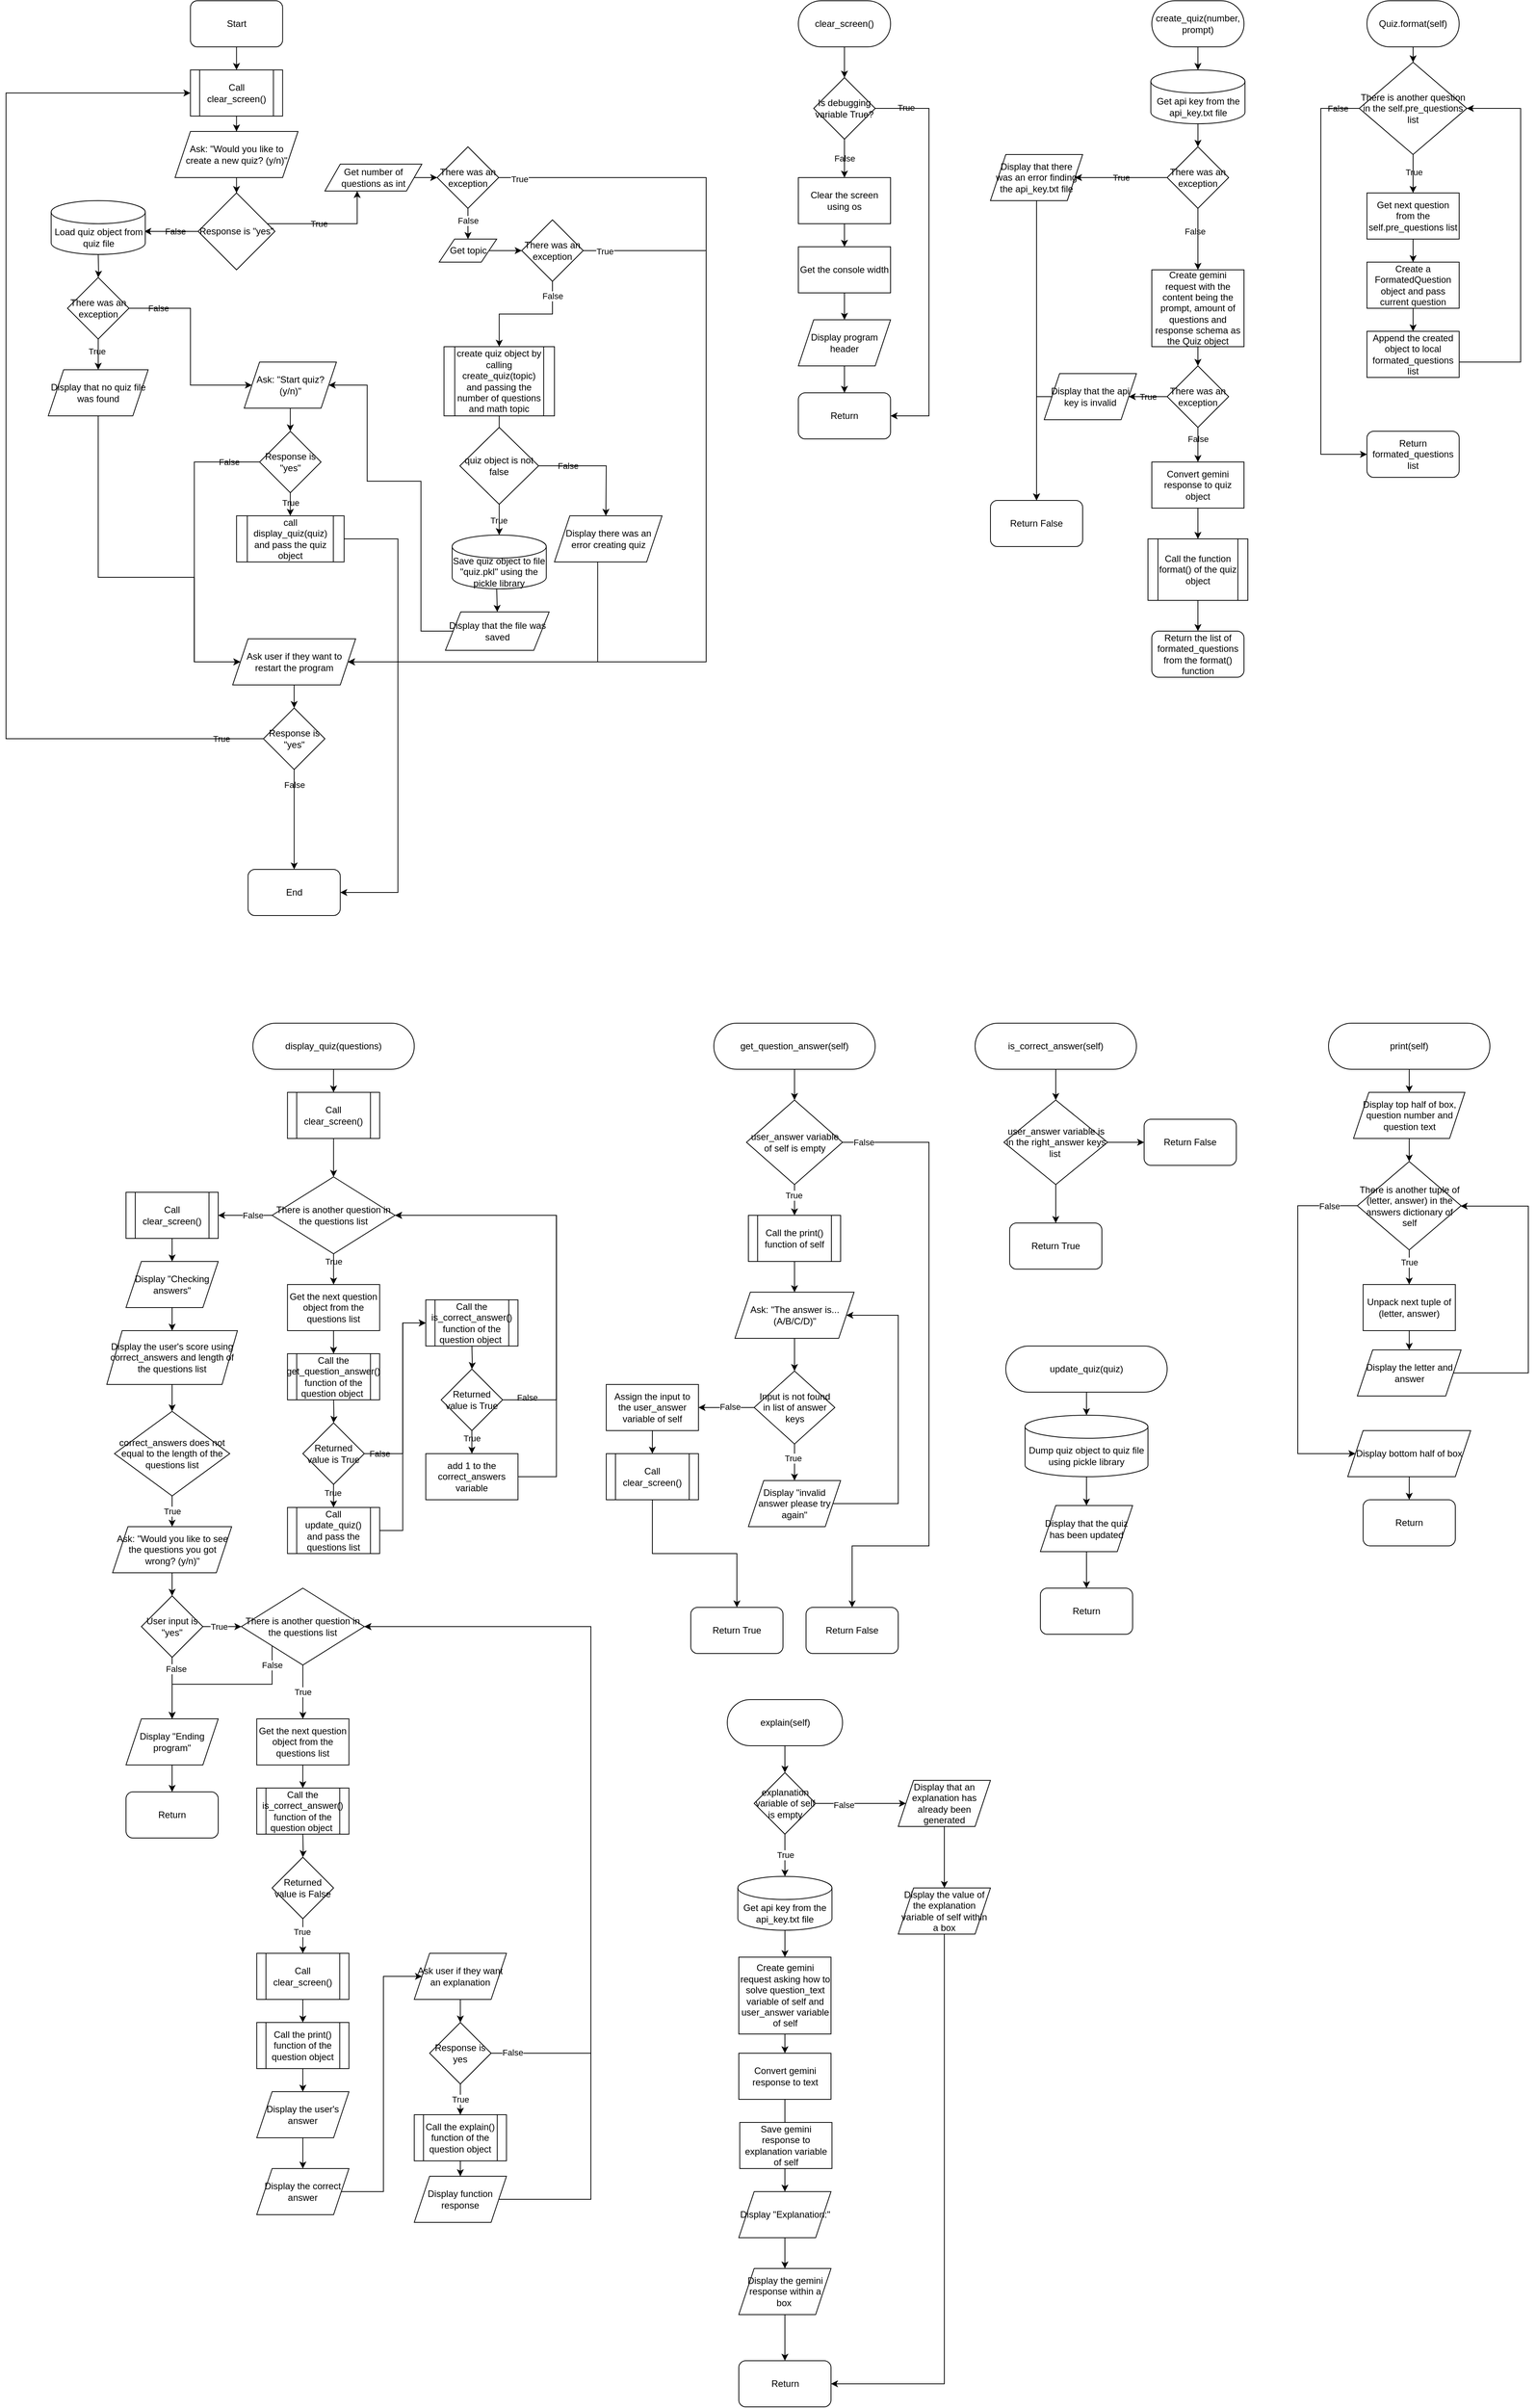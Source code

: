 <mxfile version="26.2.9">
  <diagram name="Page-1" id="ceasmn53cf6w5XKabNw4">
    <mxGraphModel dx="1980" dy="1295" grid="1" gridSize="10" guides="1" tooltips="1" connect="1" arrows="1" fold="1" page="0" pageScale="1" pageWidth="3300" pageHeight="2339" background="#ffffff" math="0" shadow="0">
      <root>
        <mxCell id="0" />
        <mxCell id="1" parent="0" />
        <mxCell id="5EhukW0RqnBsrfUFgMam-5" style="edgeStyle=orthogonalEdgeStyle;rounded=0;orthogonalLoop=1;jettySize=auto;html=1;labelBackgroundColor=none;fontColor=default;" edge="1" parent="1" source="5EhukW0RqnBsrfUFgMam-1" target="5EhukW0RqnBsrfUFgMam-4">
          <mxGeometry relative="1" as="geometry" />
        </mxCell>
        <mxCell id="5EhukW0RqnBsrfUFgMam-1" value="Start" style="rounded=1;whiteSpace=wrap;html=1;labelBackgroundColor=none;" vertex="1" parent="1">
          <mxGeometry x="408.83" y="80" width="120" height="60" as="geometry" />
        </mxCell>
        <mxCell id="5EhukW0RqnBsrfUFgMam-7" style="edgeStyle=orthogonalEdgeStyle;rounded=0;orthogonalLoop=1;jettySize=auto;html=1;labelBackgroundColor=none;fontColor=default;" edge="1" parent="1" source="5EhukW0RqnBsrfUFgMam-9" target="5EhukW0RqnBsrfUFgMam-6">
          <mxGeometry relative="1" as="geometry" />
        </mxCell>
        <mxCell id="5EhukW0RqnBsrfUFgMam-4" value="Call clear_screen()" style="shape=process;whiteSpace=wrap;html=1;backgroundOutline=1;labelBackgroundColor=none;" vertex="1" parent="1">
          <mxGeometry x="408.83" y="170" width="120" height="60" as="geometry" />
        </mxCell>
        <mxCell id="5EhukW0RqnBsrfUFgMam-20" value="False" style="edgeStyle=orthogonalEdgeStyle;rounded=0;orthogonalLoop=1;jettySize=auto;html=1;labelBackgroundColor=none;fontColor=default;" edge="1" parent="1" source="5EhukW0RqnBsrfUFgMam-6">
          <mxGeometry x="-0.143" relative="1" as="geometry">
            <mxPoint x="348.83" y="380" as="targetPoint" />
            <mxPoint as="offset" />
          </mxGeometry>
        </mxCell>
        <mxCell id="5EhukW0RqnBsrfUFgMam-6" value="Response is &quot;yes&quot;" style="rhombus;whiteSpace=wrap;html=1;labelBackgroundColor=none;" vertex="1" parent="1">
          <mxGeometry x="418.83" y="330" width="100" height="100" as="geometry" />
        </mxCell>
        <mxCell id="5EhukW0RqnBsrfUFgMam-8" value="" style="edgeStyle=orthogonalEdgeStyle;rounded=0;orthogonalLoop=1;jettySize=auto;html=1;labelBackgroundColor=none;fontColor=default;" edge="1" parent="1" source="5EhukW0RqnBsrfUFgMam-4" target="5EhukW0RqnBsrfUFgMam-9">
          <mxGeometry relative="1" as="geometry">
            <mxPoint x="468.83" y="230" as="sourcePoint" />
            <mxPoint x="468.83" y="330" as="targetPoint" />
          </mxGeometry>
        </mxCell>
        <mxCell id="5EhukW0RqnBsrfUFgMam-9" value="Ask: &quot;Would you like to create a new quiz? (y/n)&quot;" style="shape=parallelogram;perimeter=parallelogramPerimeter;whiteSpace=wrap;html=1;fixedSize=1;labelBackgroundColor=none;" vertex="1" parent="1">
          <mxGeometry x="388.83" y="250" width="160" height="60" as="geometry" />
        </mxCell>
        <mxCell id="5EhukW0RqnBsrfUFgMam-96" style="edgeStyle=orthogonalEdgeStyle;rounded=0;orthogonalLoop=1;jettySize=auto;html=1;labelBackgroundColor=none;fontColor=default;entryX=0.5;entryY=0;entryDx=0;entryDy=0;" edge="1" parent="1" source="5EhukW0RqnBsrfUFgMam-10" target="5EhukW0RqnBsrfUFgMam-95">
          <mxGeometry relative="1" as="geometry" />
        </mxCell>
        <mxCell id="5EhukW0RqnBsrfUFgMam-10" value="create quiz object by calling create_quiz(topic) and passing the number of questions and math topic" style="shape=process;whiteSpace=wrap;html=1;backgroundOutline=1;labelBackgroundColor=none;" vertex="1" parent="1">
          <mxGeometry x="738.83" y="530" width="143.75" height="90" as="geometry" />
        </mxCell>
        <mxCell id="5EhukW0RqnBsrfUFgMam-13" value="" style="edgeStyle=orthogonalEdgeStyle;rounded=0;orthogonalLoop=1;jettySize=auto;html=1;labelBackgroundColor=none;fontColor=default;" edge="1" parent="1" source="5EhukW0RqnBsrfUFgMam-6" target="5EhukW0RqnBsrfUFgMam-12">
          <mxGeometry relative="1" as="geometry">
            <mxPoint x="518.83" y="380" as="sourcePoint" />
            <mxPoint x="738.83" y="380" as="targetPoint" />
            <Array as="points">
              <mxPoint x="625.83" y="370" />
            </Array>
          </mxGeometry>
        </mxCell>
        <mxCell id="5EhukW0RqnBsrfUFgMam-14" value="True" style="edgeLabel;html=1;align=center;verticalAlign=middle;resizable=0;points=[];labelBackgroundColor=none;" vertex="1" connectable="0" parent="5EhukW0RqnBsrfUFgMam-13">
          <mxGeometry x="-0.285" y="1" relative="1" as="geometry">
            <mxPoint x="10" y="1" as="offset" />
          </mxGeometry>
        </mxCell>
        <mxCell id="5EhukW0RqnBsrfUFgMam-312" value="" style="edgeStyle=orthogonalEdgeStyle;rounded=0;orthogonalLoop=1;jettySize=auto;html=1;" edge="1" parent="1" source="5EhukW0RqnBsrfUFgMam-12" target="5EhukW0RqnBsrfUFgMam-311">
          <mxGeometry relative="1" as="geometry" />
        </mxCell>
        <mxCell id="5EhukW0RqnBsrfUFgMam-12" value="Get number of questions as int" style="shape=parallelogram;perimeter=parallelogramPerimeter;whiteSpace=wrap;html=1;fixedSize=1;labelBackgroundColor=none;" vertex="1" parent="1">
          <mxGeometry x="583.83" y="292.5" width="126.17" height="35" as="geometry" />
        </mxCell>
        <mxCell id="5EhukW0RqnBsrfUFgMam-18" value="" style="edgeStyle=orthogonalEdgeStyle;rounded=0;orthogonalLoop=1;jettySize=auto;html=1;labelBackgroundColor=none;fontColor=default;" edge="1" parent="1" target="5EhukW0RqnBsrfUFgMam-17">
          <mxGeometry relative="1" as="geometry">
            <mxPoint x="806.95" y="820" as="sourcePoint" />
          </mxGeometry>
        </mxCell>
        <mxCell id="5EhukW0RqnBsrfUFgMam-40" style="edgeStyle=orthogonalEdgeStyle;rounded=0;orthogonalLoop=1;jettySize=auto;html=1;labelBackgroundColor=none;fontColor=default;" edge="1" parent="1" source="5EhukW0RqnBsrfUFgMam-17" target="5EhukW0RqnBsrfUFgMam-39">
          <mxGeometry relative="1" as="geometry">
            <Array as="points">
              <mxPoint x="708.83" y="900" />
              <mxPoint x="708.83" y="705" />
              <mxPoint x="638.83" y="705" />
              <mxPoint x="638.83" y="580" />
            </Array>
          </mxGeometry>
        </mxCell>
        <mxCell id="5EhukW0RqnBsrfUFgMam-17" value="Display that the file was saved" style="shape=parallelogram;perimeter=parallelogramPerimeter;whiteSpace=wrap;html=1;fixedSize=1;labelBackgroundColor=none;" vertex="1" parent="1">
          <mxGeometry x="740.7" y="875" width="135" height="50" as="geometry" />
        </mxCell>
        <mxCell id="5EhukW0RqnBsrfUFgMam-22" value="" style="edgeStyle=orthogonalEdgeStyle;rounded=0;orthogonalLoop=1;jettySize=auto;html=1;labelBackgroundColor=none;fontColor=default;" edge="1" parent="1" target="5EhukW0RqnBsrfUFgMam-21">
          <mxGeometry relative="1" as="geometry">
            <mxPoint x="288.83" y="410" as="sourcePoint" />
          </mxGeometry>
        </mxCell>
        <mxCell id="5EhukW0RqnBsrfUFgMam-26" value="" style="edgeStyle=orthogonalEdgeStyle;rounded=0;orthogonalLoop=1;jettySize=auto;html=1;labelBackgroundColor=none;fontColor=default;" edge="1" parent="1" source="5EhukW0RqnBsrfUFgMam-21" target="5EhukW0RqnBsrfUFgMam-25">
          <mxGeometry relative="1" as="geometry" />
        </mxCell>
        <mxCell id="5EhukW0RqnBsrfUFgMam-28" value="True" style="edgeLabel;html=1;align=center;verticalAlign=middle;resizable=0;points=[];labelBackgroundColor=none;" vertex="1" connectable="0" parent="5EhukW0RqnBsrfUFgMam-26">
          <mxGeometry x="-0.192" y="-2" relative="1" as="geometry">
            <mxPoint as="offset" />
          </mxGeometry>
        </mxCell>
        <mxCell id="5EhukW0RqnBsrfUFgMam-42" style="edgeStyle=orthogonalEdgeStyle;rounded=0;orthogonalLoop=1;jettySize=auto;html=1;labelBackgroundColor=none;fontColor=default;" edge="1" parent="1" source="5EhukW0RqnBsrfUFgMam-21" target="5EhukW0RqnBsrfUFgMam-39">
          <mxGeometry relative="1" as="geometry">
            <Array as="points">
              <mxPoint x="408.83" y="480" />
              <mxPoint x="408.83" y="580" />
            </Array>
          </mxGeometry>
        </mxCell>
        <mxCell id="5EhukW0RqnBsrfUFgMam-43" value="False" style="edgeLabel;html=1;align=center;verticalAlign=middle;resizable=0;points=[];labelBackgroundColor=none;" vertex="1" connectable="0" parent="5EhukW0RqnBsrfUFgMam-42">
          <mxGeometry x="-0.713" y="-4" relative="1" as="geometry">
            <mxPoint y="-4" as="offset" />
          </mxGeometry>
        </mxCell>
        <mxCell id="5EhukW0RqnBsrfUFgMam-21" value="There was an exception" style="rhombus;whiteSpace=wrap;html=1;labelBackgroundColor=none;" vertex="1" parent="1">
          <mxGeometry x="248.83" y="440" width="80" height="80" as="geometry" />
        </mxCell>
        <mxCell id="5EhukW0RqnBsrfUFgMam-31" value="" style="edgeStyle=orthogonalEdgeStyle;rounded=0;orthogonalLoop=1;jettySize=auto;html=1;labelBackgroundColor=none;fontColor=default;" edge="1" parent="1" source="5EhukW0RqnBsrfUFgMam-25" target="5EhukW0RqnBsrfUFgMam-30">
          <mxGeometry relative="1" as="geometry">
            <Array as="points">
              <mxPoint x="288.83" y="830" />
              <mxPoint x="413.83" y="830" />
            </Array>
          </mxGeometry>
        </mxCell>
        <mxCell id="5EhukW0RqnBsrfUFgMam-25" value="Display that no quiz file was found" style="shape=parallelogram;perimeter=parallelogramPerimeter;whiteSpace=wrap;html=1;fixedSize=1;labelBackgroundColor=none;" vertex="1" parent="1">
          <mxGeometry x="223.83" y="560" width="130" height="60" as="geometry" />
        </mxCell>
        <mxCell id="5EhukW0RqnBsrfUFgMam-33" value="" style="edgeStyle=orthogonalEdgeStyle;rounded=0;orthogonalLoop=1;jettySize=auto;html=1;labelBackgroundColor=none;fontColor=default;" edge="1" parent="1" source="5EhukW0RqnBsrfUFgMam-30" target="5EhukW0RqnBsrfUFgMam-32">
          <mxGeometry relative="1" as="geometry" />
        </mxCell>
        <mxCell id="5EhukW0RqnBsrfUFgMam-30" value="Ask user if they want to restart the program" style="shape=parallelogram;perimeter=parallelogramPerimeter;whiteSpace=wrap;html=1;fixedSize=1;labelBackgroundColor=none;" vertex="1" parent="1">
          <mxGeometry x="463.83" y="910" width="160" height="60" as="geometry" />
        </mxCell>
        <mxCell id="5EhukW0RqnBsrfUFgMam-34" style="edgeStyle=orthogonalEdgeStyle;rounded=0;orthogonalLoop=1;jettySize=auto;html=1;labelBackgroundColor=none;fontColor=default;" edge="1" parent="1" source="5EhukW0RqnBsrfUFgMam-32" target="5EhukW0RqnBsrfUFgMam-4">
          <mxGeometry relative="1" as="geometry">
            <Array as="points">
              <mxPoint x="168.83" y="1040" />
              <mxPoint x="168.83" y="200" />
            </Array>
          </mxGeometry>
        </mxCell>
        <mxCell id="5EhukW0RqnBsrfUFgMam-35" value="True" style="edgeLabel;html=1;align=center;verticalAlign=middle;resizable=0;points=[];labelBackgroundColor=none;" vertex="1" connectable="0" parent="5EhukW0RqnBsrfUFgMam-34">
          <mxGeometry x="-0.922" y="2" relative="1" as="geometry">
            <mxPoint y="-2" as="offset" />
          </mxGeometry>
        </mxCell>
        <mxCell id="5EhukW0RqnBsrfUFgMam-37" style="edgeStyle=orthogonalEdgeStyle;rounded=0;orthogonalLoop=1;jettySize=auto;html=1;labelBackgroundColor=none;fontColor=default;" edge="1" parent="1" source="5EhukW0RqnBsrfUFgMam-32" target="5EhukW0RqnBsrfUFgMam-36">
          <mxGeometry relative="1" as="geometry" />
        </mxCell>
        <mxCell id="5EhukW0RqnBsrfUFgMam-38" value="False" style="edgeLabel;html=1;align=center;verticalAlign=middle;resizable=0;points=[];labelBackgroundColor=none;" vertex="1" connectable="0" parent="5EhukW0RqnBsrfUFgMam-37">
          <mxGeometry x="-0.761" y="2" relative="1" as="geometry">
            <mxPoint x="-2" y="4" as="offset" />
          </mxGeometry>
        </mxCell>
        <mxCell id="5EhukW0RqnBsrfUFgMam-32" value="Response is &quot;yes&quot;" style="rhombus;whiteSpace=wrap;html=1;labelBackgroundColor=none;" vertex="1" parent="1">
          <mxGeometry x="503.83" y="1000" width="80" height="80" as="geometry" />
        </mxCell>
        <mxCell id="5EhukW0RqnBsrfUFgMam-36" value="End" style="rounded=1;whiteSpace=wrap;html=1;labelBackgroundColor=none;" vertex="1" parent="1">
          <mxGeometry x="483.83" y="1210" width="120" height="60" as="geometry" />
        </mxCell>
        <mxCell id="5EhukW0RqnBsrfUFgMam-45" value="" style="edgeStyle=orthogonalEdgeStyle;rounded=0;orthogonalLoop=1;jettySize=auto;html=1;labelBackgroundColor=none;fontColor=default;" edge="1" parent="1" source="5EhukW0RqnBsrfUFgMam-39" target="5EhukW0RqnBsrfUFgMam-44">
          <mxGeometry relative="1" as="geometry" />
        </mxCell>
        <mxCell id="5EhukW0RqnBsrfUFgMam-39" value="Ask: &quot;Start quiz? (y/n)&quot;" style="shape=parallelogram;perimeter=parallelogramPerimeter;whiteSpace=wrap;html=1;fixedSize=1;labelBackgroundColor=none;" vertex="1" parent="1">
          <mxGeometry x="478.83" y="550" width="120" height="60" as="geometry" />
        </mxCell>
        <mxCell id="5EhukW0RqnBsrfUFgMam-46" style="edgeStyle=orthogonalEdgeStyle;rounded=0;orthogonalLoop=1;jettySize=auto;html=1;labelBackgroundColor=none;fontColor=default;" edge="1" parent="1" source="5EhukW0RqnBsrfUFgMam-44" target="5EhukW0RqnBsrfUFgMam-30">
          <mxGeometry relative="1" as="geometry">
            <Array as="points">
              <mxPoint x="413.83" y="680" />
            </Array>
          </mxGeometry>
        </mxCell>
        <mxCell id="5EhukW0RqnBsrfUFgMam-47" value="False" style="edgeLabel;html=1;align=center;verticalAlign=middle;resizable=0;points=[];labelBackgroundColor=none;" vertex="1" connectable="0" parent="5EhukW0RqnBsrfUFgMam-46">
          <mxGeometry x="-0.581" y="-3" relative="1" as="geometry">
            <mxPoint x="48" as="offset" />
          </mxGeometry>
        </mxCell>
        <mxCell id="5EhukW0RqnBsrfUFgMam-49" value="" style="edgeStyle=orthogonalEdgeStyle;rounded=0;orthogonalLoop=1;jettySize=auto;html=1;labelBackgroundColor=none;fontColor=default;" edge="1" parent="1" source="5EhukW0RqnBsrfUFgMam-44" target="5EhukW0RqnBsrfUFgMam-48">
          <mxGeometry relative="1" as="geometry" />
        </mxCell>
        <mxCell id="5EhukW0RqnBsrfUFgMam-51" value="True" style="edgeLabel;html=1;align=center;verticalAlign=middle;resizable=0;points=[];labelBackgroundColor=none;" vertex="1" connectable="0" parent="5EhukW0RqnBsrfUFgMam-49">
          <mxGeometry x="0.322" relative="1" as="geometry">
            <mxPoint as="offset" />
          </mxGeometry>
        </mxCell>
        <mxCell id="5EhukW0RqnBsrfUFgMam-44" value="Response is &quot;yes&quot;" style="rhombus;whiteSpace=wrap;html=1;labelBackgroundColor=none;" vertex="1" parent="1">
          <mxGeometry x="498.83" y="640" width="80" height="80" as="geometry" />
        </mxCell>
        <mxCell id="5EhukW0RqnBsrfUFgMam-52" style="edgeStyle=orthogonalEdgeStyle;rounded=0;orthogonalLoop=1;jettySize=auto;html=1;labelBackgroundColor=none;fontColor=default;" edge="1" parent="1" source="5EhukW0RqnBsrfUFgMam-48" target="5EhukW0RqnBsrfUFgMam-36">
          <mxGeometry relative="1" as="geometry">
            <Array as="points">
              <mxPoint x="678.83" y="780" />
              <mxPoint x="678.83" y="1240" />
            </Array>
          </mxGeometry>
        </mxCell>
        <mxCell id="5EhukW0RqnBsrfUFgMam-48" value="call display_quiz(quiz) and pass the quiz object" style="shape=process;whiteSpace=wrap;html=1;backgroundOutline=1;labelBackgroundColor=none;" vertex="1" parent="1">
          <mxGeometry x="468.83" y="750" width="140" height="60" as="geometry" />
        </mxCell>
        <mxCell id="5EhukW0RqnBsrfUFgMam-62" style="edgeStyle=orthogonalEdgeStyle;rounded=0;orthogonalLoop=1;jettySize=auto;html=1;labelBackgroundColor=none;fontColor=default;" edge="1" parent="1" source="5EhukW0RqnBsrfUFgMam-55" target="5EhukW0RqnBsrfUFgMam-61">
          <mxGeometry relative="1" as="geometry" />
        </mxCell>
        <mxCell id="5EhukW0RqnBsrfUFgMam-55" value="clear_screen()" style="rounded=1;whiteSpace=wrap;html=1;labelBackgroundColor=none;arcSize=50;" vertex="1" parent="1">
          <mxGeometry x="1200" y="80" width="120" height="60" as="geometry" />
        </mxCell>
        <mxCell id="5EhukW0RqnBsrfUFgMam-66" value="False" style="edgeStyle=orthogonalEdgeStyle;rounded=0;orthogonalLoop=1;jettySize=auto;html=1;labelBackgroundColor=none;fontColor=default;" edge="1" parent="1" source="5EhukW0RqnBsrfUFgMam-61" target="5EhukW0RqnBsrfUFgMam-65">
          <mxGeometry relative="1" as="geometry" />
        </mxCell>
        <mxCell id="5EhukW0RqnBsrfUFgMam-75" style="edgeStyle=orthogonalEdgeStyle;rounded=0;orthogonalLoop=1;jettySize=auto;html=1;labelBackgroundColor=none;fontColor=default;" edge="1" parent="1" source="5EhukW0RqnBsrfUFgMam-61" target="5EhukW0RqnBsrfUFgMam-73">
          <mxGeometry relative="1" as="geometry">
            <Array as="points">
              <mxPoint x="1370" y="220" />
              <mxPoint x="1370" y="620" />
            </Array>
          </mxGeometry>
        </mxCell>
        <mxCell id="5EhukW0RqnBsrfUFgMam-76" value="True" style="edgeLabel;html=1;align=center;verticalAlign=middle;resizable=0;points=[];labelBackgroundColor=none;" vertex="1" connectable="0" parent="5EhukW0RqnBsrfUFgMam-75">
          <mxGeometry x="-0.849" y="1" relative="1" as="geometry">
            <mxPoint as="offset" />
          </mxGeometry>
        </mxCell>
        <mxCell id="5EhukW0RqnBsrfUFgMam-61" value="Is debugging variable True?" style="rhombus;whiteSpace=wrap;html=1;labelBackgroundColor=none;" vertex="1" parent="1">
          <mxGeometry x="1220" y="180" width="80" height="80" as="geometry" />
        </mxCell>
        <mxCell id="5EhukW0RqnBsrfUFgMam-70" value="" style="edgeStyle=orthogonalEdgeStyle;rounded=0;orthogonalLoop=1;jettySize=auto;html=1;labelBackgroundColor=none;fontColor=default;" edge="1" parent="1" source="5EhukW0RqnBsrfUFgMam-65" target="5EhukW0RqnBsrfUFgMam-69">
          <mxGeometry relative="1" as="geometry" />
        </mxCell>
        <mxCell id="5EhukW0RqnBsrfUFgMam-65" value="Clear the screen using os" style="whiteSpace=wrap;html=1;labelBackgroundColor=none;" vertex="1" parent="1">
          <mxGeometry x="1200" y="310" width="120" height="60" as="geometry" />
        </mxCell>
        <mxCell id="5EhukW0RqnBsrfUFgMam-72" value="" style="edgeStyle=orthogonalEdgeStyle;rounded=0;orthogonalLoop=1;jettySize=auto;html=1;labelBackgroundColor=none;fontColor=default;" edge="1" parent="1" source="5EhukW0RqnBsrfUFgMam-69" target="5EhukW0RqnBsrfUFgMam-71">
          <mxGeometry relative="1" as="geometry" />
        </mxCell>
        <mxCell id="5EhukW0RqnBsrfUFgMam-69" value="Get the console width" style="whiteSpace=wrap;html=1;labelBackgroundColor=none;" vertex="1" parent="1">
          <mxGeometry x="1200" y="400" width="120" height="60" as="geometry" />
        </mxCell>
        <mxCell id="5EhukW0RqnBsrfUFgMam-74" value="" style="edgeStyle=orthogonalEdgeStyle;rounded=0;orthogonalLoop=1;jettySize=auto;html=1;labelBackgroundColor=none;fontColor=default;" edge="1" parent="1" source="5EhukW0RqnBsrfUFgMam-71" target="5EhukW0RqnBsrfUFgMam-73">
          <mxGeometry relative="1" as="geometry" />
        </mxCell>
        <mxCell id="5EhukW0RqnBsrfUFgMam-71" value="Display program header" style="shape=parallelogram;perimeter=parallelogramPerimeter;whiteSpace=wrap;html=1;fixedSize=1;labelBackgroundColor=none;" vertex="1" parent="1">
          <mxGeometry x="1200" y="495" width="120" height="60" as="geometry" />
        </mxCell>
        <mxCell id="5EhukW0RqnBsrfUFgMam-73" value="Return" style="rounded=1;whiteSpace=wrap;html=1;labelBackgroundColor=none;" vertex="1" parent="1">
          <mxGeometry x="1200" y="590" width="120" height="60" as="geometry" />
        </mxCell>
        <mxCell id="5EhukW0RqnBsrfUFgMam-86" style="edgeStyle=orthogonalEdgeStyle;rounded=0;orthogonalLoop=1;jettySize=auto;html=1;labelBackgroundColor=none;fontColor=default;" edge="1" parent="1" source="5EhukW0RqnBsrfUFgMam-82" target="5EhukW0RqnBsrfUFgMam-85">
          <mxGeometry relative="1" as="geometry" />
        </mxCell>
        <mxCell id="5EhukW0RqnBsrfUFgMam-82" value="create_quiz(number, prompt)" style="rounded=1;whiteSpace=wrap;html=1;labelBackgroundColor=none;arcSize=50;" vertex="1" parent="1">
          <mxGeometry x="1660" y="80" width="120" height="60" as="geometry" />
        </mxCell>
        <mxCell id="5EhukW0RqnBsrfUFgMam-83" value="Save quiz object to file &quot;quiz.pkl&quot; using the pickle library" style="shape=cylinder3;whiteSpace=wrap;html=1;boundedLbl=1;backgroundOutline=1;size=15;labelBackgroundColor=none;" vertex="1" parent="1">
          <mxGeometry x="749.45" y="775" width="122.5" height="70" as="geometry" />
        </mxCell>
        <mxCell id="5EhukW0RqnBsrfUFgMam-84" value="Load quiz object from quiz file" style="shape=cylinder3;whiteSpace=wrap;html=1;boundedLbl=1;backgroundOutline=1;size=15;labelBackgroundColor=none;" vertex="1" parent="1">
          <mxGeometry x="227.58" y="340" width="122.5" height="70" as="geometry" />
        </mxCell>
        <mxCell id="5EhukW0RqnBsrfUFgMam-88" value="" style="edgeStyle=orthogonalEdgeStyle;rounded=0;orthogonalLoop=1;jettySize=auto;html=1;labelBackgroundColor=none;fontColor=default;" edge="1" parent="1" source="5EhukW0RqnBsrfUFgMam-85" target="5EhukW0RqnBsrfUFgMam-87">
          <mxGeometry relative="1" as="geometry" />
        </mxCell>
        <mxCell id="5EhukW0RqnBsrfUFgMam-85" value="Get api key from the api_key.txt file" style="shape=cylinder3;whiteSpace=wrap;html=1;boundedLbl=1;backgroundOutline=1;size=15;labelBackgroundColor=none;" vertex="1" parent="1">
          <mxGeometry x="1658.75" y="170" width="122.5" height="70" as="geometry" />
        </mxCell>
        <mxCell id="5EhukW0RqnBsrfUFgMam-90" value="" style="edgeStyle=orthogonalEdgeStyle;rounded=0;orthogonalLoop=1;jettySize=auto;html=1;labelBackgroundColor=none;fontColor=default;" edge="1" parent="1" source="5EhukW0RqnBsrfUFgMam-87" target="5EhukW0RqnBsrfUFgMam-89">
          <mxGeometry relative="1" as="geometry" />
        </mxCell>
        <mxCell id="5EhukW0RqnBsrfUFgMam-91" value="True" style="edgeLabel;html=1;align=center;verticalAlign=middle;resizable=0;points=[];labelBackgroundColor=none;" vertex="1" connectable="0" parent="5EhukW0RqnBsrfUFgMam-90">
          <mxGeometry relative="1" as="geometry">
            <mxPoint as="offset" />
          </mxGeometry>
        </mxCell>
        <mxCell id="5EhukW0RqnBsrfUFgMam-93" value="" style="edgeStyle=orthogonalEdgeStyle;rounded=0;orthogonalLoop=1;jettySize=auto;html=1;labelBackgroundColor=none;fontColor=default;" edge="1" parent="1" source="5EhukW0RqnBsrfUFgMam-87" target="5EhukW0RqnBsrfUFgMam-92">
          <mxGeometry relative="1" as="geometry" />
        </mxCell>
        <mxCell id="5EhukW0RqnBsrfUFgMam-94" value="False" style="edgeLabel;html=1;align=center;verticalAlign=middle;resizable=0;points=[];labelBackgroundColor=none;" vertex="1" connectable="0" parent="5EhukW0RqnBsrfUFgMam-93">
          <mxGeometry x="-0.25" y="-4" relative="1" as="geometry">
            <mxPoint as="offset" />
          </mxGeometry>
        </mxCell>
        <mxCell id="5EhukW0RqnBsrfUFgMam-87" value="There was an exception" style="rhombus;whiteSpace=wrap;html=1;labelBackgroundColor=none;" vertex="1" parent="1">
          <mxGeometry x="1680" y="270" width="80" height="80" as="geometry" />
        </mxCell>
        <mxCell id="5EhukW0RqnBsrfUFgMam-108" style="edgeStyle=orthogonalEdgeStyle;rounded=0;orthogonalLoop=1;jettySize=auto;html=1;labelBackgroundColor=none;fontColor=default;" edge="1" parent="1" source="5EhukW0RqnBsrfUFgMam-89" target="5EhukW0RqnBsrfUFgMam-105">
          <mxGeometry relative="1" as="geometry" />
        </mxCell>
        <mxCell id="5EhukW0RqnBsrfUFgMam-89" value="Display that there was an error finding the api_key.txt file" style="shape=parallelogram;perimeter=parallelogramPerimeter;whiteSpace=wrap;html=1;fixedSize=1;labelBackgroundColor=none;" vertex="1" parent="1">
          <mxGeometry x="1450" y="280" width="120" height="60" as="geometry" />
        </mxCell>
        <mxCell id="5EhukW0RqnBsrfUFgMam-113" style="edgeStyle=orthogonalEdgeStyle;rounded=0;orthogonalLoop=1;jettySize=auto;html=1;labelBackgroundColor=none;fontColor=default;" edge="1" parent="1" source="5EhukW0RqnBsrfUFgMam-118" target="5EhukW0RqnBsrfUFgMam-112">
          <mxGeometry relative="1" as="geometry" />
        </mxCell>
        <mxCell id="5EhukW0RqnBsrfUFgMam-122" value="False" style="edgeLabel;html=1;align=center;verticalAlign=middle;resizable=0;points=[];labelBackgroundColor=none;" vertex="1" connectable="0" parent="5EhukW0RqnBsrfUFgMam-113">
          <mxGeometry x="-0.422" y="3" relative="1" as="geometry">
            <mxPoint x="-3" y="2" as="offset" />
          </mxGeometry>
        </mxCell>
        <mxCell id="5EhukW0RqnBsrfUFgMam-92" value="Create gemini request with the content being the prompt, amount of questions and response schema as the Quiz object" style="whiteSpace=wrap;html=1;labelBackgroundColor=none;" vertex="1" parent="1">
          <mxGeometry x="1660" y="430" width="120" height="100" as="geometry" />
        </mxCell>
        <mxCell id="5EhukW0RqnBsrfUFgMam-97" style="edgeStyle=orthogonalEdgeStyle;rounded=0;orthogonalLoop=1;jettySize=auto;html=1;labelBackgroundColor=none;fontColor=default;" edge="1" parent="1" source="5EhukW0RqnBsrfUFgMam-95" target="5EhukW0RqnBsrfUFgMam-83">
          <mxGeometry relative="1" as="geometry" />
        </mxCell>
        <mxCell id="5EhukW0RqnBsrfUFgMam-98" value="True" style="edgeLabel;html=1;align=center;verticalAlign=middle;resizable=0;points=[];labelBackgroundColor=none;" vertex="1" connectable="0" parent="5EhukW0RqnBsrfUFgMam-97">
          <mxGeometry x="0.05" y="-1" relative="1" as="geometry">
            <mxPoint as="offset" />
          </mxGeometry>
        </mxCell>
        <mxCell id="5EhukW0RqnBsrfUFgMam-95" value="quiz object is not false" style="rhombus;whiteSpace=wrap;html=1;labelBackgroundColor=none;" vertex="1" parent="1">
          <mxGeometry x="759.45" y="635" width="102.5" height="100" as="geometry" />
        </mxCell>
        <mxCell id="5EhukW0RqnBsrfUFgMam-102" value="" style="edgeStyle=orthogonalEdgeStyle;rounded=0;orthogonalLoop=1;jettySize=auto;html=1;labelBackgroundColor=none;fontColor=default;" edge="1" parent="1" source="5EhukW0RqnBsrfUFgMam-95">
          <mxGeometry relative="1" as="geometry">
            <mxPoint x="862.45" y="685" as="sourcePoint" />
            <mxPoint x="949.497" y="750" as="targetPoint" />
            <Array as="points" />
          </mxGeometry>
        </mxCell>
        <mxCell id="5EhukW0RqnBsrfUFgMam-103" value="False" style="edgeLabel;html=1;align=center;verticalAlign=middle;resizable=0;points=[];labelBackgroundColor=none;" vertex="1" connectable="0" parent="5EhukW0RqnBsrfUFgMam-102">
          <mxGeometry x="-0.919" y="1" relative="1" as="geometry">
            <mxPoint x="32" y="1" as="offset" />
          </mxGeometry>
        </mxCell>
        <mxCell id="5EhukW0RqnBsrfUFgMam-104" style="edgeStyle=orthogonalEdgeStyle;rounded=0;orthogonalLoop=1;jettySize=auto;html=1;labelBackgroundColor=none;fontColor=default;" edge="1" parent="1" target="5EhukW0RqnBsrfUFgMam-30">
          <mxGeometry relative="1" as="geometry">
            <mxPoint x="938.83" y="810" as="sourcePoint" />
            <Array as="points">
              <mxPoint x="938.83" y="940" />
            </Array>
          </mxGeometry>
        </mxCell>
        <mxCell id="5EhukW0RqnBsrfUFgMam-101" value="Display there was an error creating quiz" style="shape=parallelogram;perimeter=parallelogramPerimeter;whiteSpace=wrap;html=1;fixedSize=1;labelBackgroundColor=none;" vertex="1" parent="1">
          <mxGeometry x="882.58" y="750" width="140" height="60" as="geometry" />
        </mxCell>
        <mxCell id="5EhukW0RqnBsrfUFgMam-105" value="Return False" style="rounded=1;whiteSpace=wrap;html=1;labelBackgroundColor=none;" vertex="1" parent="1">
          <mxGeometry x="1450" y="730" width="120" height="60" as="geometry" />
        </mxCell>
        <mxCell id="5EhukW0RqnBsrfUFgMam-116" value="" style="edgeStyle=orthogonalEdgeStyle;rounded=0;orthogonalLoop=1;jettySize=auto;html=1;labelBackgroundColor=none;fontColor=default;" edge="1" parent="1" source="5EhukW0RqnBsrfUFgMam-111" target="5EhukW0RqnBsrfUFgMam-115">
          <mxGeometry relative="1" as="geometry" />
        </mxCell>
        <mxCell id="5EhukW0RqnBsrfUFgMam-111" value="Call the function format() of the quiz object" style="shape=process;whiteSpace=wrap;html=1;backgroundOutline=1;labelBackgroundColor=none;" vertex="1" parent="1">
          <mxGeometry x="1655" y="780" width="130" height="80" as="geometry" />
        </mxCell>
        <mxCell id="5EhukW0RqnBsrfUFgMam-114" style="edgeStyle=orthogonalEdgeStyle;rounded=0;orthogonalLoop=1;jettySize=auto;html=1;labelBackgroundColor=none;fontColor=default;" edge="1" parent="1" source="5EhukW0RqnBsrfUFgMam-112" target="5EhukW0RqnBsrfUFgMam-111">
          <mxGeometry relative="1" as="geometry" />
        </mxCell>
        <mxCell id="5EhukW0RqnBsrfUFgMam-112" value="Convert gemini response to quiz object" style="rounded=0;whiteSpace=wrap;html=1;labelBackgroundColor=none;" vertex="1" parent="1">
          <mxGeometry x="1660" y="680" width="120" height="60" as="geometry" />
        </mxCell>
        <mxCell id="5EhukW0RqnBsrfUFgMam-115" value="Return the list of formated_questions from the format() function" style="rounded=1;whiteSpace=wrap;html=1;labelBackgroundColor=none;" vertex="1" parent="1">
          <mxGeometry x="1660" y="900" width="120" height="60" as="geometry" />
        </mxCell>
        <mxCell id="5EhukW0RqnBsrfUFgMam-129" style="edgeStyle=orthogonalEdgeStyle;rounded=0;orthogonalLoop=1;jettySize=auto;html=1;labelBackgroundColor=none;fontColor=default;" edge="1" parent="1" source="5EhukW0RqnBsrfUFgMam-132" target="5EhukW0RqnBsrfUFgMam-128">
          <mxGeometry relative="1" as="geometry" />
        </mxCell>
        <mxCell id="5EhukW0RqnBsrfUFgMam-134" value="True" style="edgeLabel;html=1;align=center;verticalAlign=middle;resizable=0;points=[];labelBackgroundColor=none;" vertex="1" connectable="0" parent="5EhukW0RqnBsrfUFgMam-129">
          <mxGeometry x="-0.08" y="1" relative="1" as="geometry">
            <mxPoint as="offset" />
          </mxGeometry>
        </mxCell>
        <mxCell id="5EhukW0RqnBsrfUFgMam-117" value="Quiz.format(self)" style="rounded=1;whiteSpace=wrap;html=1;labelBackgroundColor=none;arcSize=50;" vertex="1" parent="1">
          <mxGeometry x="1940" y="80" width="120" height="60" as="geometry" />
        </mxCell>
        <mxCell id="5EhukW0RqnBsrfUFgMam-119" value="" style="edgeStyle=orthogonalEdgeStyle;rounded=0;orthogonalLoop=1;jettySize=auto;html=1;labelBackgroundColor=none;fontColor=default;" edge="1" parent="1" source="5EhukW0RqnBsrfUFgMam-92" target="5EhukW0RqnBsrfUFgMam-118">
          <mxGeometry relative="1" as="geometry">
            <mxPoint x="1720" y="530" as="sourcePoint" />
            <mxPoint x="1720" y="680" as="targetPoint" />
          </mxGeometry>
        </mxCell>
        <mxCell id="5EhukW0RqnBsrfUFgMam-120" style="edgeStyle=orthogonalEdgeStyle;rounded=0;orthogonalLoop=1;jettySize=auto;html=1;labelBackgroundColor=none;fontColor=default;" edge="1" parent="1" source="5EhukW0RqnBsrfUFgMam-123" target="5EhukW0RqnBsrfUFgMam-105">
          <mxGeometry relative="1" as="geometry">
            <Array as="points">
              <mxPoint x="1510" y="595" />
            </Array>
          </mxGeometry>
        </mxCell>
        <mxCell id="5EhukW0RqnBsrfUFgMam-118" value="There was an exception" style="rhombus;whiteSpace=wrap;html=1;labelBackgroundColor=none;" vertex="1" parent="1">
          <mxGeometry x="1680" y="555" width="80" height="80" as="geometry" />
        </mxCell>
        <mxCell id="5EhukW0RqnBsrfUFgMam-124" value="" style="edgeStyle=orthogonalEdgeStyle;rounded=0;orthogonalLoop=1;jettySize=auto;html=1;labelBackgroundColor=none;fontColor=default;" edge="1" parent="1" source="5EhukW0RqnBsrfUFgMam-118" target="5EhukW0RqnBsrfUFgMam-123">
          <mxGeometry relative="1" as="geometry">
            <mxPoint x="1680" y="595" as="sourcePoint" />
            <mxPoint x="1560" y="730" as="targetPoint" />
          </mxGeometry>
        </mxCell>
        <mxCell id="5EhukW0RqnBsrfUFgMam-125" value="True" style="edgeLabel;html=1;align=center;verticalAlign=middle;resizable=0;points=[];labelBackgroundColor=none;" vertex="1" connectable="0" parent="5EhukW0RqnBsrfUFgMam-124">
          <mxGeometry x="-0.678" y="1" relative="1" as="geometry">
            <mxPoint x="-17" y="-1" as="offset" />
          </mxGeometry>
        </mxCell>
        <mxCell id="5EhukW0RqnBsrfUFgMam-123" value="Display that the api key is invalid" style="shape=parallelogram;perimeter=parallelogramPerimeter;whiteSpace=wrap;html=1;fixedSize=1;labelBackgroundColor=none;" vertex="1" parent="1">
          <mxGeometry x="1520" y="565" width="120" height="60" as="geometry" />
        </mxCell>
        <mxCell id="5EhukW0RqnBsrfUFgMam-131" value="" style="edgeStyle=orthogonalEdgeStyle;rounded=0;orthogonalLoop=1;jettySize=auto;html=1;labelBackgroundColor=none;fontColor=default;" edge="1" parent="1" source="5EhukW0RqnBsrfUFgMam-128" target="5EhukW0RqnBsrfUFgMam-130">
          <mxGeometry relative="1" as="geometry" />
        </mxCell>
        <mxCell id="5EhukW0RqnBsrfUFgMam-128" value="Get next question from the self.pre_questions list" style="rounded=0;whiteSpace=wrap;html=1;labelBackgroundColor=none;" vertex="1" parent="1">
          <mxGeometry x="1940" y="330" width="120" height="60" as="geometry" />
        </mxCell>
        <mxCell id="5EhukW0RqnBsrfUFgMam-137" value="" style="edgeStyle=orthogonalEdgeStyle;rounded=0;orthogonalLoop=1;jettySize=auto;html=1;labelBackgroundColor=none;fontColor=default;" edge="1" parent="1" source="5EhukW0RqnBsrfUFgMam-130" target="5EhukW0RqnBsrfUFgMam-136">
          <mxGeometry relative="1" as="geometry" />
        </mxCell>
        <mxCell id="5EhukW0RqnBsrfUFgMam-130" value="Create a FormatedQuestion object and pass current question" style="whiteSpace=wrap;html=1;rounded=0;labelBackgroundColor=none;" vertex="1" parent="1">
          <mxGeometry x="1940" y="420" width="120" height="60" as="geometry" />
        </mxCell>
        <mxCell id="5EhukW0RqnBsrfUFgMam-133" value="" style="edgeStyle=orthogonalEdgeStyle;rounded=0;orthogonalLoop=1;jettySize=auto;html=1;labelBackgroundColor=none;fontColor=default;" edge="1" parent="1" source="5EhukW0RqnBsrfUFgMam-117" target="5EhukW0RqnBsrfUFgMam-132">
          <mxGeometry relative="1" as="geometry">
            <mxPoint x="2000" y="140" as="sourcePoint" />
            <mxPoint x="2000" y="265" as="targetPoint" />
          </mxGeometry>
        </mxCell>
        <mxCell id="5EhukW0RqnBsrfUFgMam-142" style="edgeStyle=orthogonalEdgeStyle;rounded=0;orthogonalLoop=1;jettySize=auto;html=1;entryX=0;entryY=0.5;entryDx=0;entryDy=0;labelBackgroundColor=none;fontColor=default;" edge="1" parent="1" source="5EhukW0RqnBsrfUFgMam-132" target="5EhukW0RqnBsrfUFgMam-141">
          <mxGeometry relative="1" as="geometry">
            <Array as="points">
              <mxPoint x="1880" y="220" />
              <mxPoint x="1880" y="670" />
            </Array>
          </mxGeometry>
        </mxCell>
        <mxCell id="5EhukW0RqnBsrfUFgMam-143" value="False" style="edgeLabel;html=1;align=center;verticalAlign=middle;resizable=0;points=[];labelBackgroundColor=none;" vertex="1" connectable="0" parent="5EhukW0RqnBsrfUFgMam-142">
          <mxGeometry x="-0.9" y="5" relative="1" as="geometry">
            <mxPoint y="-5" as="offset" />
          </mxGeometry>
        </mxCell>
        <mxCell id="5EhukW0RqnBsrfUFgMam-132" value="There is another question in the self.pre_questions list" style="rhombus;whiteSpace=wrap;html=1;labelBackgroundColor=none;" vertex="1" parent="1">
          <mxGeometry x="1930" y="160" width="140" height="120" as="geometry" />
        </mxCell>
        <mxCell id="5EhukW0RqnBsrfUFgMam-138" style="edgeStyle=orthogonalEdgeStyle;rounded=0;orthogonalLoop=1;jettySize=auto;html=1;labelBackgroundColor=none;fontColor=default;" edge="1" parent="1" source="5EhukW0RqnBsrfUFgMam-136" target="5EhukW0RqnBsrfUFgMam-132">
          <mxGeometry relative="1" as="geometry">
            <Array as="points">
              <mxPoint x="2140" y="550" />
              <mxPoint x="2140" y="220" />
            </Array>
          </mxGeometry>
        </mxCell>
        <mxCell id="5EhukW0RqnBsrfUFgMam-136" value="Append the created object to local formated_questions list" style="whiteSpace=wrap;html=1;rounded=0;labelBackgroundColor=none;" vertex="1" parent="1">
          <mxGeometry x="1940" y="510" width="120" height="60" as="geometry" />
        </mxCell>
        <mxCell id="5EhukW0RqnBsrfUFgMam-141" value="Return formated_questions list" style="rounded=1;whiteSpace=wrap;html=1;labelBackgroundColor=none;" vertex="1" parent="1">
          <mxGeometry x="1940" y="640" width="120" height="60" as="geometry" />
        </mxCell>
        <mxCell id="5EhukW0RqnBsrfUFgMam-146" style="edgeStyle=orthogonalEdgeStyle;rounded=0;orthogonalLoop=1;jettySize=auto;html=1;labelBackgroundColor=none;fontColor=default;" edge="1" parent="1" source="5EhukW0RqnBsrfUFgMam-144" target="5EhukW0RqnBsrfUFgMam-145">
          <mxGeometry relative="1" as="geometry" />
        </mxCell>
        <mxCell id="5EhukW0RqnBsrfUFgMam-144" value="display_quiz(questions)" style="rounded=1;whiteSpace=wrap;html=1;labelBackgroundColor=none;arcSize=50;" vertex="1" parent="1">
          <mxGeometry x="490.14" y="1410" width="210" height="60" as="geometry" />
        </mxCell>
        <mxCell id="5EhukW0RqnBsrfUFgMam-148" value="" style="edgeStyle=orthogonalEdgeStyle;rounded=0;orthogonalLoop=1;jettySize=auto;html=1;labelBackgroundColor=none;fontColor=default;" edge="1" parent="1" source="5EhukW0RqnBsrfUFgMam-145" target="5EhukW0RqnBsrfUFgMam-147">
          <mxGeometry relative="1" as="geometry" />
        </mxCell>
        <mxCell id="5EhukW0RqnBsrfUFgMam-145" value="Call clear_screen()" style="shape=process;whiteSpace=wrap;html=1;backgroundOutline=1;labelBackgroundColor=none;" vertex="1" parent="1">
          <mxGeometry x="535.14" y="1500" width="120" height="60" as="geometry" />
        </mxCell>
        <mxCell id="5EhukW0RqnBsrfUFgMam-150" value="" style="edgeStyle=orthogonalEdgeStyle;rounded=0;orthogonalLoop=1;jettySize=auto;html=1;labelBackgroundColor=none;fontColor=default;" edge="1" parent="1" source="5EhukW0RqnBsrfUFgMam-147" target="5EhukW0RqnBsrfUFgMam-149">
          <mxGeometry relative="1" as="geometry" />
        </mxCell>
        <mxCell id="5EhukW0RqnBsrfUFgMam-156" value="True" style="edgeLabel;html=1;align=center;verticalAlign=middle;resizable=0;points=[];labelBackgroundColor=none;" vertex="1" connectable="0" parent="5EhukW0RqnBsrfUFgMam-150">
          <mxGeometry x="0.04" y="3" relative="1" as="geometry">
            <mxPoint x="-3" y="-11" as="offset" />
          </mxGeometry>
        </mxCell>
        <mxCell id="5EhukW0RqnBsrfUFgMam-207" style="edgeStyle=orthogonalEdgeStyle;rounded=0;orthogonalLoop=1;jettySize=auto;html=1;" edge="1" parent="1" source="5EhukW0RqnBsrfUFgMam-147" target="5EhukW0RqnBsrfUFgMam-190">
          <mxGeometry relative="1" as="geometry" />
        </mxCell>
        <mxCell id="5EhukW0RqnBsrfUFgMam-208" value="False" style="edgeLabel;html=1;align=center;verticalAlign=middle;resizable=0;points=[];" vertex="1" connectable="0" parent="5EhukW0RqnBsrfUFgMam-207">
          <mxGeometry x="-0.002" y="6" relative="1" as="geometry">
            <mxPoint x="10" y="-6" as="offset" />
          </mxGeometry>
        </mxCell>
        <mxCell id="5EhukW0RqnBsrfUFgMam-147" value="There is another question in the questions list" style="rhombus;whiteSpace=wrap;html=1;labelBackgroundColor=none;" vertex="1" parent="1">
          <mxGeometry x="515.14" y="1610" width="160" height="100" as="geometry" />
        </mxCell>
        <mxCell id="5EhukW0RqnBsrfUFgMam-161" value="" style="edgeStyle=orthogonalEdgeStyle;rounded=0;orthogonalLoop=1;jettySize=auto;html=1;labelBackgroundColor=none;fontColor=default;" edge="1" parent="1" source="5EhukW0RqnBsrfUFgMam-149">
          <mxGeometry relative="1" as="geometry">
            <mxPoint x="595.14" y="1840" as="targetPoint" />
          </mxGeometry>
        </mxCell>
        <mxCell id="5EhukW0RqnBsrfUFgMam-149" value="Get the next question object from the questions list" style="whiteSpace=wrap;html=1;labelBackgroundColor=none;" vertex="1" parent="1">
          <mxGeometry x="535.14" y="1750" width="120" height="60" as="geometry" />
        </mxCell>
        <mxCell id="5EhukW0RqnBsrfUFgMam-163" value="" style="edgeStyle=orthogonalEdgeStyle;rounded=0;orthogonalLoop=1;jettySize=auto;html=1;labelBackgroundColor=none;fontColor=default;" edge="1" parent="1" target="5EhukW0RqnBsrfUFgMam-162">
          <mxGeometry relative="1" as="geometry">
            <mxPoint x="595.14" y="1900" as="sourcePoint" />
          </mxGeometry>
        </mxCell>
        <mxCell id="5EhukW0RqnBsrfUFgMam-166" value="" style="edgeStyle=orthogonalEdgeStyle;rounded=0;orthogonalLoop=1;jettySize=auto;html=1;labelBackgroundColor=none;fontColor=default;" edge="1" parent="1" source="5EhukW0RqnBsrfUFgMam-162" target="5EhukW0RqnBsrfUFgMam-165">
          <mxGeometry relative="1" as="geometry" />
        </mxCell>
        <mxCell id="5EhukW0RqnBsrfUFgMam-167" value="True" style="edgeLabel;html=1;align=center;verticalAlign=middle;resizable=0;points=[];labelBackgroundColor=none;" vertex="1" connectable="0" parent="5EhukW0RqnBsrfUFgMam-166">
          <mxGeometry x="0.24" y="-1" relative="1" as="geometry">
            <mxPoint as="offset" />
          </mxGeometry>
        </mxCell>
        <mxCell id="5EhukW0RqnBsrfUFgMam-180" style="edgeStyle=orthogonalEdgeStyle;rounded=0;orthogonalLoop=1;jettySize=auto;html=1;labelBackgroundColor=none;fontColor=default;" edge="1" parent="1" source="5EhukW0RqnBsrfUFgMam-162" target="5EhukW0RqnBsrfUFgMam-172">
          <mxGeometry relative="1" as="geometry">
            <Array as="points">
              <mxPoint x="685.14" y="1970" />
              <mxPoint x="685.14" y="1800" />
            </Array>
          </mxGeometry>
        </mxCell>
        <mxCell id="5EhukW0RqnBsrfUFgMam-183" value="&lt;span style=&quot;color: rgb(0, 0, 0);&quot;&gt;False&lt;/span&gt;" style="edgeLabel;html=1;align=center;verticalAlign=middle;resizable=0;points=[];labelBackgroundColor=none;" vertex="1" connectable="0" parent="5EhukW0RqnBsrfUFgMam-180">
          <mxGeometry x="-0.8" y="1" relative="1" as="geometry">
            <mxPoint x="-5" y="1" as="offset" />
          </mxGeometry>
        </mxCell>
        <mxCell id="5EhukW0RqnBsrfUFgMam-162" value="Returned value is True" style="rhombus;whiteSpace=wrap;html=1;labelBackgroundColor=none;" vertex="1" parent="1">
          <mxGeometry x="555.14" y="1930" width="80" height="80" as="geometry" />
        </mxCell>
        <mxCell id="5EhukW0RqnBsrfUFgMam-164" value="Call the get_question_answer() function of the question object&amp;nbsp;" style="shape=process;whiteSpace=wrap;html=1;backgroundOutline=1;labelBackgroundColor=none;" vertex="1" parent="1">
          <mxGeometry x="535.14" y="1840" width="120" height="60" as="geometry" />
        </mxCell>
        <mxCell id="5EhukW0RqnBsrfUFgMam-177" style="edgeStyle=orthogonalEdgeStyle;rounded=0;orthogonalLoop=1;jettySize=auto;html=1;labelBackgroundColor=none;fontColor=default;" edge="1" parent="1" source="5EhukW0RqnBsrfUFgMam-165" target="5EhukW0RqnBsrfUFgMam-172">
          <mxGeometry relative="1" as="geometry">
            <mxPoint x="705.14" y="1890" as="targetPoint" />
            <Array as="points">
              <mxPoint x="685.14" y="2070" />
              <mxPoint x="685.14" y="1800" />
            </Array>
          </mxGeometry>
        </mxCell>
        <mxCell id="5EhukW0RqnBsrfUFgMam-165" value="Call update_quiz() and pass the questions list" style="shape=process;whiteSpace=wrap;html=1;backgroundOutline=1;labelBackgroundColor=none;" vertex="1" parent="1">
          <mxGeometry x="535.14" y="2040" width="120" height="60" as="geometry" />
        </mxCell>
        <mxCell id="5EhukW0RqnBsrfUFgMam-168" value="" style="edgeStyle=orthogonalEdgeStyle;rounded=0;orthogonalLoop=1;jettySize=auto;html=1;labelBackgroundColor=none;fontColor=default;" edge="1" parent="1" target="5EhukW0RqnBsrfUFgMam-171">
          <mxGeometry relative="1" as="geometry">
            <mxPoint x="775.14" y="1830" as="sourcePoint" />
          </mxGeometry>
        </mxCell>
        <mxCell id="5EhukW0RqnBsrfUFgMam-169" value="" style="edgeStyle=orthogonalEdgeStyle;rounded=0;orthogonalLoop=1;jettySize=auto;html=1;labelBackgroundColor=none;fontColor=default;" edge="1" parent="1" source="5EhukW0RqnBsrfUFgMam-171">
          <mxGeometry relative="1" as="geometry">
            <mxPoint x="775.14" y="1970" as="targetPoint" />
          </mxGeometry>
        </mxCell>
        <mxCell id="5EhukW0RqnBsrfUFgMam-170" value="True" style="edgeLabel;html=1;align=center;verticalAlign=middle;resizable=0;points=[];labelBackgroundColor=none;" vertex="1" connectable="0" parent="5EhukW0RqnBsrfUFgMam-169">
          <mxGeometry x="0.24" y="-1" relative="1" as="geometry">
            <mxPoint x="1" y="-9" as="offset" />
          </mxGeometry>
        </mxCell>
        <mxCell id="5EhukW0RqnBsrfUFgMam-187" style="edgeStyle=orthogonalEdgeStyle;rounded=0;orthogonalLoop=1;jettySize=auto;html=1;labelBackgroundColor=none;fontColor=default;" edge="1" parent="1" source="5EhukW0RqnBsrfUFgMam-171" target="5EhukW0RqnBsrfUFgMam-147">
          <mxGeometry relative="1" as="geometry">
            <Array as="points">
              <mxPoint x="885.14" y="1900" />
              <mxPoint x="885.14" y="1660" />
            </Array>
          </mxGeometry>
        </mxCell>
        <mxCell id="5EhukW0RqnBsrfUFgMam-188" value="False" style="edgeLabel;html=1;align=center;verticalAlign=middle;resizable=0;points=[];labelBackgroundColor=none;" vertex="1" connectable="0" parent="5EhukW0RqnBsrfUFgMam-187">
          <mxGeometry x="-0.877" y="3" relative="1" as="geometry">
            <mxPoint as="offset" />
          </mxGeometry>
        </mxCell>
        <mxCell id="5EhukW0RqnBsrfUFgMam-171" value="Returned value is True" style="rhombus;whiteSpace=wrap;html=1;labelBackgroundColor=none;" vertex="1" parent="1">
          <mxGeometry x="735.14" y="1860" width="80" height="80" as="geometry" />
        </mxCell>
        <mxCell id="5EhukW0RqnBsrfUFgMam-172" value="Call the is_correct_answer() function of the question object&amp;nbsp;" style="shape=process;whiteSpace=wrap;html=1;backgroundOutline=1;labelBackgroundColor=none;" vertex="1" parent="1">
          <mxGeometry x="715.14" y="1770" width="120" height="60" as="geometry" />
        </mxCell>
        <mxCell id="5EhukW0RqnBsrfUFgMam-178" style="edgeStyle=orthogonalEdgeStyle;rounded=0;orthogonalLoop=1;jettySize=auto;html=1;labelBackgroundColor=none;fontColor=default;" edge="1" parent="1" source="5EhukW0RqnBsrfUFgMam-175" target="5EhukW0RqnBsrfUFgMam-147">
          <mxGeometry relative="1" as="geometry">
            <mxPoint x="705.14" y="1700" as="targetPoint" />
            <Array as="points">
              <mxPoint x="885.14" y="2000" />
              <mxPoint x="885.14" y="1660" />
            </Array>
          </mxGeometry>
        </mxCell>
        <mxCell id="5EhukW0RqnBsrfUFgMam-175" value="add 1 to the correct_answers variable" style="whiteSpace=wrap;html=1;labelBackgroundColor=none;" vertex="1" parent="1">
          <mxGeometry x="715.14" y="1970" width="120" height="60" as="geometry" />
        </mxCell>
        <mxCell id="5EhukW0RqnBsrfUFgMam-194" value="" style="edgeStyle=orthogonalEdgeStyle;rounded=0;orthogonalLoop=1;jettySize=auto;html=1;" edge="1" parent="1" source="5EhukW0RqnBsrfUFgMam-190" target="5EhukW0RqnBsrfUFgMam-193">
          <mxGeometry relative="1" as="geometry" />
        </mxCell>
        <mxCell id="5EhukW0RqnBsrfUFgMam-190" value="Call clear_screen()" style="shape=process;whiteSpace=wrap;html=1;backgroundOutline=1;labelBackgroundColor=none;" vertex="1" parent="1">
          <mxGeometry x="325" y="1630" width="120" height="60" as="geometry" />
        </mxCell>
        <mxCell id="5EhukW0RqnBsrfUFgMam-196" value="" style="edgeStyle=orthogonalEdgeStyle;rounded=0;orthogonalLoop=1;jettySize=auto;html=1;" edge="1" parent="1" source="5EhukW0RqnBsrfUFgMam-193" target="5EhukW0RqnBsrfUFgMam-195">
          <mxGeometry relative="1" as="geometry" />
        </mxCell>
        <mxCell id="5EhukW0RqnBsrfUFgMam-193" value="Display &quot;Checking answers&quot;" style="shape=parallelogram;perimeter=parallelogramPerimeter;whiteSpace=wrap;html=1;fixedSize=1;labelBackgroundColor=none;" vertex="1" parent="1">
          <mxGeometry x="325" y="1720" width="120" height="60" as="geometry" />
        </mxCell>
        <mxCell id="5EhukW0RqnBsrfUFgMam-198" value="" style="edgeStyle=orthogonalEdgeStyle;rounded=0;orthogonalLoop=1;jettySize=auto;html=1;" edge="1" parent="1" source="5EhukW0RqnBsrfUFgMam-195" target="5EhukW0RqnBsrfUFgMam-197">
          <mxGeometry relative="1" as="geometry" />
        </mxCell>
        <mxCell id="5EhukW0RqnBsrfUFgMam-195" value="Display the user&#39;s score using correct_answers and length of the questions list" style="shape=parallelogram;perimeter=parallelogramPerimeter;whiteSpace=wrap;html=1;fixedSize=1;labelBackgroundColor=none;" vertex="1" parent="1">
          <mxGeometry x="300" y="1810" width="170" height="70" as="geometry" />
        </mxCell>
        <mxCell id="5EhukW0RqnBsrfUFgMam-200" value="True" style="edgeStyle=orthogonalEdgeStyle;rounded=0;orthogonalLoop=1;jettySize=auto;html=1;" edge="1" parent="1" source="5EhukW0RqnBsrfUFgMam-197" target="5EhukW0RqnBsrfUFgMam-199">
          <mxGeometry relative="1" as="geometry" />
        </mxCell>
        <mxCell id="5EhukW0RqnBsrfUFgMam-197" value="correct_answers does not equal to the length of the questions list" style="rhombus;whiteSpace=wrap;html=1;labelBackgroundColor=none;" vertex="1" parent="1">
          <mxGeometry x="310" y="1915" width="150" height="110" as="geometry" />
        </mxCell>
        <mxCell id="5EhukW0RqnBsrfUFgMam-202" value="" style="edgeStyle=orthogonalEdgeStyle;rounded=0;orthogonalLoop=1;jettySize=auto;html=1;" edge="1" parent="1" source="5EhukW0RqnBsrfUFgMam-199" target="5EhukW0RqnBsrfUFgMam-201">
          <mxGeometry relative="1" as="geometry" />
        </mxCell>
        <mxCell id="5EhukW0RqnBsrfUFgMam-199" value="Ask: &quot;Would you like to see the questions you got wrong? (y/n)&quot;" style="shape=parallelogram;perimeter=parallelogramPerimeter;whiteSpace=wrap;html=1;fixedSize=1;labelBackgroundColor=none;" vertex="1" parent="1">
          <mxGeometry x="307.5" y="2065" width="155" height="60" as="geometry" />
        </mxCell>
        <mxCell id="5EhukW0RqnBsrfUFgMam-204" value="" style="edgeStyle=orthogonalEdgeStyle;rounded=0;orthogonalLoop=1;jettySize=auto;html=1;" edge="1" parent="1" source="5EhukW0RqnBsrfUFgMam-201" target="5EhukW0RqnBsrfUFgMam-205">
          <mxGeometry relative="1" as="geometry">
            <mxPoint x="385" y="2325" as="targetPoint" />
          </mxGeometry>
        </mxCell>
        <mxCell id="5EhukW0RqnBsrfUFgMam-209" value="True" style="edgeLabel;html=1;align=center;verticalAlign=middle;resizable=0;points=[];" vertex="1" connectable="0" parent="5EhukW0RqnBsrfUFgMam-204">
          <mxGeometry x="-0.228" y="-2" relative="1" as="geometry">
            <mxPoint x="1" y="-2" as="offset" />
          </mxGeometry>
        </mxCell>
        <mxCell id="5EhukW0RqnBsrfUFgMam-241" value="False" style="edgeStyle=orthogonalEdgeStyle;rounded=0;orthogonalLoop=1;jettySize=auto;html=1;exitX=0.5;exitY=1;exitDx=0;exitDy=0;" edge="1" parent="1" source="5EhukW0RqnBsrfUFgMam-201" target="5EhukW0RqnBsrfUFgMam-236">
          <mxGeometry x="-0.625" y="5" relative="1" as="geometry">
            <mxPoint as="offset" />
          </mxGeometry>
        </mxCell>
        <mxCell id="5EhukW0RqnBsrfUFgMam-201" value="User input is &quot;yes&quot;" style="rhombus;whiteSpace=wrap;html=1;labelBackgroundColor=none;" vertex="1" parent="1">
          <mxGeometry x="345" y="2155" width="80" height="80" as="geometry" />
        </mxCell>
        <mxCell id="5EhukW0RqnBsrfUFgMam-211" value="True" style="edgeStyle=orthogonalEdgeStyle;rounded=0;orthogonalLoop=1;jettySize=auto;html=1;" edge="1" parent="1" source="5EhukW0RqnBsrfUFgMam-205" target="5EhukW0RqnBsrfUFgMam-210">
          <mxGeometry relative="1" as="geometry" />
        </mxCell>
        <mxCell id="5EhukW0RqnBsrfUFgMam-239" style="edgeStyle=orthogonalEdgeStyle;rounded=0;orthogonalLoop=1;jettySize=auto;html=1;exitX=0;exitY=1;exitDx=0;exitDy=0;" edge="1" parent="1" source="5EhukW0RqnBsrfUFgMam-205" target="5EhukW0RqnBsrfUFgMam-236">
          <mxGeometry relative="1" as="geometry">
            <Array as="points">
              <mxPoint x="515" y="2270" />
              <mxPoint x="385" y="2270" />
            </Array>
          </mxGeometry>
        </mxCell>
        <mxCell id="5EhukW0RqnBsrfUFgMam-240" value="False" style="edgeLabel;html=1;align=center;verticalAlign=middle;resizable=0;points=[];" vertex="1" connectable="0" parent="5EhukW0RqnBsrfUFgMam-239">
          <mxGeometry x="-0.832" y="-1" relative="1" as="geometry">
            <mxPoint x="1" y="6" as="offset" />
          </mxGeometry>
        </mxCell>
        <mxCell id="5EhukW0RqnBsrfUFgMam-205" value="There is another question in the questions list" style="rhombus;whiteSpace=wrap;html=1;labelBackgroundColor=none;" vertex="1" parent="1">
          <mxGeometry x="475.14" y="2145" width="160" height="100" as="geometry" />
        </mxCell>
        <mxCell id="5EhukW0RqnBsrfUFgMam-213" value="" style="edgeStyle=orthogonalEdgeStyle;rounded=0;orthogonalLoop=1;jettySize=auto;html=1;" edge="1" parent="1" source="5EhukW0RqnBsrfUFgMam-210">
          <mxGeometry relative="1" as="geometry">
            <mxPoint x="555.059" y="2405.081" as="targetPoint" />
          </mxGeometry>
        </mxCell>
        <mxCell id="5EhukW0RqnBsrfUFgMam-210" value="Get the next question object from the questions list" style="whiteSpace=wrap;html=1;labelBackgroundColor=none;" vertex="1" parent="1">
          <mxGeometry x="495.14" y="2315" width="120" height="60" as="geometry" />
        </mxCell>
        <mxCell id="5EhukW0RqnBsrfUFgMam-214" value="" style="edgeStyle=orthogonalEdgeStyle;rounded=0;orthogonalLoop=1;jettySize=auto;html=1;labelBackgroundColor=none;fontColor=default;" edge="1" parent="1" target="5EhukW0RqnBsrfUFgMam-215">
          <mxGeometry relative="1" as="geometry">
            <mxPoint x="555.14" y="2465" as="sourcePoint" />
          </mxGeometry>
        </mxCell>
        <mxCell id="5EhukW0RqnBsrfUFgMam-329" style="edgeStyle=orthogonalEdgeStyle;rounded=0;orthogonalLoop=1;jettySize=auto;html=1;" edge="1" parent="1" source="5EhukW0RqnBsrfUFgMam-215" target="5EhukW0RqnBsrfUFgMam-219">
          <mxGeometry relative="1" as="geometry" />
        </mxCell>
        <mxCell id="5EhukW0RqnBsrfUFgMam-330" value="True" style="edgeLabel;html=1;align=center;verticalAlign=middle;resizable=0;points=[];" vertex="1" connectable="0" parent="5EhukW0RqnBsrfUFgMam-329">
          <mxGeometry x="-0.269" y="-1" relative="1" as="geometry">
            <mxPoint as="offset" />
          </mxGeometry>
        </mxCell>
        <mxCell id="5EhukW0RqnBsrfUFgMam-215" value="Returned value is False" style="rhombus;whiteSpace=wrap;html=1;labelBackgroundColor=none;" vertex="1" parent="1">
          <mxGeometry x="515.14" y="2495" width="80" height="80" as="geometry" />
        </mxCell>
        <mxCell id="5EhukW0RqnBsrfUFgMam-216" value="Call the is_correct_answer() function of the question object&amp;nbsp;" style="shape=process;whiteSpace=wrap;html=1;backgroundOutline=1;labelBackgroundColor=none;" vertex="1" parent="1">
          <mxGeometry x="495.14" y="2405" width="120" height="60" as="geometry" />
        </mxCell>
        <mxCell id="5EhukW0RqnBsrfUFgMam-222" value="" style="edgeStyle=orthogonalEdgeStyle;rounded=0;orthogonalLoop=1;jettySize=auto;html=1;" edge="1" parent="1" source="5EhukW0RqnBsrfUFgMam-219" target="5EhukW0RqnBsrfUFgMam-221">
          <mxGeometry relative="1" as="geometry" />
        </mxCell>
        <mxCell id="5EhukW0RqnBsrfUFgMam-219" value="Call clear_screen()" style="shape=process;whiteSpace=wrap;html=1;backgroundOutline=1;labelBackgroundColor=none;" vertex="1" parent="1">
          <mxGeometry x="495.14" y="2620" width="120" height="60" as="geometry" />
        </mxCell>
        <mxCell id="5EhukW0RqnBsrfUFgMam-231" style="edgeStyle=orthogonalEdgeStyle;rounded=0;orthogonalLoop=1;jettySize=auto;html=1;" edge="1" parent="1" source="5EhukW0RqnBsrfUFgMam-221" target="5EhukW0RqnBsrfUFgMam-224">
          <mxGeometry relative="1" as="geometry" />
        </mxCell>
        <mxCell id="5EhukW0RqnBsrfUFgMam-221" value="Call the print() function of the question object" style="shape=process;whiteSpace=wrap;html=1;backgroundOutline=1;labelBackgroundColor=none;" vertex="1" parent="1">
          <mxGeometry x="495.14" y="2710" width="120" height="60" as="geometry" />
        </mxCell>
        <mxCell id="5EhukW0RqnBsrfUFgMam-228" value="" style="edgeStyle=orthogonalEdgeStyle;rounded=0;orthogonalLoop=1;jettySize=auto;html=1;" edge="1" parent="1" source="5EhukW0RqnBsrfUFgMam-224" target="5EhukW0RqnBsrfUFgMam-227">
          <mxGeometry relative="1" as="geometry" />
        </mxCell>
        <mxCell id="5EhukW0RqnBsrfUFgMam-224" value="Display the user&#39;s answer" style="shape=parallelogram;perimeter=parallelogramPerimeter;whiteSpace=wrap;html=1;fixedSize=1;" vertex="1" parent="1">
          <mxGeometry x="495.14" y="2800" width="120" height="60" as="geometry" />
        </mxCell>
        <mxCell id="5EhukW0RqnBsrfUFgMam-325" value="" style="edgeStyle=orthogonalEdgeStyle;rounded=0;orthogonalLoop=1;jettySize=auto;html=1;" edge="1" parent="1" source="5EhukW0RqnBsrfUFgMam-227" target="5EhukW0RqnBsrfUFgMam-324">
          <mxGeometry relative="1" as="geometry">
            <Array as="points">
              <mxPoint x="660" y="2930" />
              <mxPoint x="660" y="2650" />
            </Array>
          </mxGeometry>
        </mxCell>
        <mxCell id="5EhukW0RqnBsrfUFgMam-227" value="Display the correct answer" style="shape=parallelogram;perimeter=parallelogramPerimeter;whiteSpace=wrap;html=1;fixedSize=1;" vertex="1" parent="1">
          <mxGeometry x="495.14" y="2900" width="120" height="60" as="geometry" />
        </mxCell>
        <mxCell id="5EhukW0RqnBsrfUFgMam-238" value="" style="edgeStyle=orthogonalEdgeStyle;rounded=0;orthogonalLoop=1;jettySize=auto;html=1;" edge="1" parent="1" source="5EhukW0RqnBsrfUFgMam-236" target="5EhukW0RqnBsrfUFgMam-237">
          <mxGeometry relative="1" as="geometry" />
        </mxCell>
        <mxCell id="5EhukW0RqnBsrfUFgMam-236" value="Display &quot;Ending program&quot;" style="shape=parallelogram;perimeter=parallelogramPerimeter;whiteSpace=wrap;html=1;fixedSize=1;" vertex="1" parent="1">
          <mxGeometry x="325" y="2315" width="120" height="60" as="geometry" />
        </mxCell>
        <mxCell id="5EhukW0RqnBsrfUFgMam-237" value="Return" style="rounded=1;whiteSpace=wrap;html=1;" vertex="1" parent="1">
          <mxGeometry x="325" y="2410" width="120" height="60" as="geometry" />
        </mxCell>
        <mxCell id="5EhukW0RqnBsrfUFgMam-245" style="edgeStyle=orthogonalEdgeStyle;rounded=0;orthogonalLoop=1;jettySize=auto;html=1;" edge="1" parent="1" source="5EhukW0RqnBsrfUFgMam-242" target="5EhukW0RqnBsrfUFgMam-246">
          <mxGeometry relative="1" as="geometry">
            <mxPoint x="1195" y="1505" as="targetPoint" />
          </mxGeometry>
        </mxCell>
        <mxCell id="5EhukW0RqnBsrfUFgMam-242" value="get_question_answer(self)" style="rounded=1;whiteSpace=wrap;html=1;labelBackgroundColor=none;arcSize=50;" vertex="1" parent="1">
          <mxGeometry x="1090" y="1410" width="210" height="60" as="geometry" />
        </mxCell>
        <mxCell id="5EhukW0RqnBsrfUFgMam-248" value="" style="edgeStyle=orthogonalEdgeStyle;rounded=0;orthogonalLoop=1;jettySize=auto;html=1;" edge="1" parent="1" source="5EhukW0RqnBsrfUFgMam-246" target="5EhukW0RqnBsrfUFgMam-247">
          <mxGeometry relative="1" as="geometry" />
        </mxCell>
        <mxCell id="5EhukW0RqnBsrfUFgMam-249" value="True" style="edgeLabel;html=1;align=center;verticalAlign=middle;resizable=0;points=[];" vertex="1" connectable="0" parent="5EhukW0RqnBsrfUFgMam-248">
          <mxGeometry x="-0.317" y="-1" relative="1" as="geometry">
            <mxPoint as="offset" />
          </mxGeometry>
        </mxCell>
        <mxCell id="5EhukW0RqnBsrfUFgMam-269" style="edgeStyle=orthogonalEdgeStyle;rounded=0;orthogonalLoop=1;jettySize=auto;html=1;" edge="1" parent="1" source="5EhukW0RqnBsrfUFgMam-246" target="5EhukW0RqnBsrfUFgMam-268">
          <mxGeometry relative="1" as="geometry">
            <Array as="points">
              <mxPoint x="1370" y="1565" />
              <mxPoint x="1370" y="2090" />
              <mxPoint x="1270" y="2090" />
            </Array>
          </mxGeometry>
        </mxCell>
        <mxCell id="5EhukW0RqnBsrfUFgMam-270" value="False" style="edgeLabel;html=1;align=center;verticalAlign=middle;resizable=0;points=[];" vertex="1" connectable="0" parent="5EhukW0RqnBsrfUFgMam-269">
          <mxGeometry x="-0.933" y="-2" relative="1" as="geometry">
            <mxPoint y="-2" as="offset" />
          </mxGeometry>
        </mxCell>
        <mxCell id="5EhukW0RqnBsrfUFgMam-246" value="user_answer variable of self is empty" style="rhombus;whiteSpace=wrap;html=1;" vertex="1" parent="1">
          <mxGeometry x="1132.5" y="1510" width="125" height="110" as="geometry" />
        </mxCell>
        <mxCell id="5EhukW0RqnBsrfUFgMam-251" value="" style="edgeStyle=orthogonalEdgeStyle;rounded=0;orthogonalLoop=1;jettySize=auto;html=1;" edge="1" parent="1" source="5EhukW0RqnBsrfUFgMam-247" target="5EhukW0RqnBsrfUFgMam-250">
          <mxGeometry relative="1" as="geometry" />
        </mxCell>
        <mxCell id="5EhukW0RqnBsrfUFgMam-247" value="Call the print() function of self" style="shape=process;whiteSpace=wrap;html=1;backgroundOutline=1;" vertex="1" parent="1">
          <mxGeometry x="1135" y="1660" width="120" height="60" as="geometry" />
        </mxCell>
        <mxCell id="5EhukW0RqnBsrfUFgMam-253" value="" style="edgeStyle=orthogonalEdgeStyle;rounded=0;orthogonalLoop=1;jettySize=auto;html=1;" edge="1" parent="1" source="5EhukW0RqnBsrfUFgMam-250" target="5EhukW0RqnBsrfUFgMam-252">
          <mxGeometry relative="1" as="geometry" />
        </mxCell>
        <mxCell id="5EhukW0RqnBsrfUFgMam-250" value="Ask: &quot;The answer is... (A/B/C/D)&quot;" style="shape=parallelogram;perimeter=parallelogramPerimeter;whiteSpace=wrap;html=1;fixedSize=1;" vertex="1" parent="1">
          <mxGeometry x="1117.5" y="1760" width="155" height="60" as="geometry" />
        </mxCell>
        <mxCell id="5EhukW0RqnBsrfUFgMam-255" value="" style="edgeStyle=orthogonalEdgeStyle;rounded=0;orthogonalLoop=1;jettySize=auto;html=1;" edge="1" parent="1" source="5EhukW0RqnBsrfUFgMam-252" target="5EhukW0RqnBsrfUFgMam-254">
          <mxGeometry relative="1" as="geometry" />
        </mxCell>
        <mxCell id="5EhukW0RqnBsrfUFgMam-256" value="True" style="edgeLabel;html=1;align=center;verticalAlign=middle;resizable=0;points=[];" vertex="1" connectable="0" parent="5EhukW0RqnBsrfUFgMam-255">
          <mxGeometry x="-0.249" y="-2" relative="1" as="geometry">
            <mxPoint as="offset" />
          </mxGeometry>
        </mxCell>
        <mxCell id="5EhukW0RqnBsrfUFgMam-262" value="" style="edgeStyle=orthogonalEdgeStyle;rounded=0;orthogonalLoop=1;jettySize=auto;html=1;" edge="1" parent="1" source="5EhukW0RqnBsrfUFgMam-252" target="5EhukW0RqnBsrfUFgMam-261">
          <mxGeometry relative="1" as="geometry" />
        </mxCell>
        <mxCell id="5EhukW0RqnBsrfUFgMam-263" value="False" style="edgeLabel;html=1;align=center;verticalAlign=middle;resizable=0;points=[];" vertex="1" connectable="0" parent="5EhukW0RqnBsrfUFgMam-262">
          <mxGeometry x="-0.103" y="-1" relative="1" as="geometry">
            <mxPoint x="1" as="offset" />
          </mxGeometry>
        </mxCell>
        <mxCell id="5EhukW0RqnBsrfUFgMam-252" value="Input is not found in list of answer keys" style="rhombus;whiteSpace=wrap;html=1;" vertex="1" parent="1">
          <mxGeometry x="1142.5" y="1862.5" width="105" height="95" as="geometry" />
        </mxCell>
        <mxCell id="5EhukW0RqnBsrfUFgMam-257" style="edgeStyle=orthogonalEdgeStyle;rounded=0;orthogonalLoop=1;jettySize=auto;html=1;" edge="1" parent="1" source="5EhukW0RqnBsrfUFgMam-254" target="5EhukW0RqnBsrfUFgMam-250">
          <mxGeometry relative="1" as="geometry">
            <Array as="points">
              <mxPoint x="1330" y="2035" />
              <mxPoint x="1330" y="1790" />
            </Array>
          </mxGeometry>
        </mxCell>
        <mxCell id="5EhukW0RqnBsrfUFgMam-254" value="Display &quot;invalid answer please try again&quot;" style="shape=parallelogram;perimeter=parallelogramPerimeter;whiteSpace=wrap;html=1;fixedSize=1;" vertex="1" parent="1">
          <mxGeometry x="1135" y="2005" width="120" height="60" as="geometry" />
        </mxCell>
        <mxCell id="5EhukW0RqnBsrfUFgMam-265" value="" style="edgeStyle=orthogonalEdgeStyle;rounded=0;orthogonalLoop=1;jettySize=auto;html=1;" edge="1" parent="1" source="5EhukW0RqnBsrfUFgMam-261" target="5EhukW0RqnBsrfUFgMam-264">
          <mxGeometry relative="1" as="geometry" />
        </mxCell>
        <mxCell id="5EhukW0RqnBsrfUFgMam-261" value="Assign the input to the user_answer variable of self" style="whiteSpace=wrap;html=1;" vertex="1" parent="1">
          <mxGeometry x="950" y="1880" width="120" height="60" as="geometry" />
        </mxCell>
        <mxCell id="5EhukW0RqnBsrfUFgMam-267" value="" style="edgeStyle=orthogonalEdgeStyle;rounded=0;orthogonalLoop=1;jettySize=auto;html=1;" edge="1" parent="1" source="5EhukW0RqnBsrfUFgMam-264" target="5EhukW0RqnBsrfUFgMam-266">
          <mxGeometry relative="1" as="geometry" />
        </mxCell>
        <mxCell id="5EhukW0RqnBsrfUFgMam-264" value="Call clear_screen()" style="shape=process;whiteSpace=wrap;html=1;backgroundOutline=1;" vertex="1" parent="1">
          <mxGeometry x="950" y="1970" width="120" height="60" as="geometry" />
        </mxCell>
        <mxCell id="5EhukW0RqnBsrfUFgMam-266" value="Return True" style="rounded=1;whiteSpace=wrap;html=1;" vertex="1" parent="1">
          <mxGeometry x="1060" y="2170" width="120" height="60" as="geometry" />
        </mxCell>
        <mxCell id="5EhukW0RqnBsrfUFgMam-268" value="Return False" style="rounded=1;whiteSpace=wrap;html=1;" vertex="1" parent="1">
          <mxGeometry x="1210" y="2170" width="120" height="60" as="geometry" />
        </mxCell>
        <mxCell id="5EhukW0RqnBsrfUFgMam-273" style="edgeStyle=orthogonalEdgeStyle;rounded=0;orthogonalLoop=1;jettySize=auto;html=1;" edge="1" parent="1" source="5EhukW0RqnBsrfUFgMam-271" target="5EhukW0RqnBsrfUFgMam-272">
          <mxGeometry relative="1" as="geometry" />
        </mxCell>
        <mxCell id="5EhukW0RqnBsrfUFgMam-271" value="is_correct_answer(self)" style="rounded=1;whiteSpace=wrap;html=1;labelBackgroundColor=none;arcSize=50;" vertex="1" parent="1">
          <mxGeometry x="1430" y="1410" width="210" height="60" as="geometry" />
        </mxCell>
        <mxCell id="5EhukW0RqnBsrfUFgMam-275" style="edgeStyle=orthogonalEdgeStyle;rounded=0;orthogonalLoop=1;jettySize=auto;html=1;" edge="1" parent="1" source="5EhukW0RqnBsrfUFgMam-272" target="5EhukW0RqnBsrfUFgMam-274">
          <mxGeometry relative="1" as="geometry" />
        </mxCell>
        <mxCell id="5EhukW0RqnBsrfUFgMam-277" style="edgeStyle=orthogonalEdgeStyle;rounded=0;orthogonalLoop=1;jettySize=auto;html=1;" edge="1" parent="1" source="5EhukW0RqnBsrfUFgMam-272" target="5EhukW0RqnBsrfUFgMam-276">
          <mxGeometry relative="1" as="geometry" />
        </mxCell>
        <mxCell id="5EhukW0RqnBsrfUFgMam-272" value="user_answer variable is in the right_answer keys list&amp;nbsp;" style="rhombus;whiteSpace=wrap;html=1;" vertex="1" parent="1">
          <mxGeometry x="1467.5" y="1510" width="135" height="110" as="geometry" />
        </mxCell>
        <mxCell id="5EhukW0RqnBsrfUFgMam-274" value="Return True" style="rounded=1;whiteSpace=wrap;html=1;" vertex="1" parent="1">
          <mxGeometry x="1475" y="1670" width="120" height="60" as="geometry" />
        </mxCell>
        <mxCell id="5EhukW0RqnBsrfUFgMam-276" value="Return False" style="rounded=1;whiteSpace=wrap;html=1;" vertex="1" parent="1">
          <mxGeometry x="1650" y="1535" width="120" height="60" as="geometry" />
        </mxCell>
        <mxCell id="5EhukW0RqnBsrfUFgMam-281" style="edgeStyle=orthogonalEdgeStyle;rounded=0;orthogonalLoop=1;jettySize=auto;html=1;" edge="1" parent="1" source="5EhukW0RqnBsrfUFgMam-282" target="5EhukW0RqnBsrfUFgMam-280">
          <mxGeometry relative="1" as="geometry" />
        </mxCell>
        <mxCell id="5EhukW0RqnBsrfUFgMam-278" value="print(self)" style="rounded=1;whiteSpace=wrap;html=1;labelBackgroundColor=none;arcSize=50;" vertex="1" parent="1">
          <mxGeometry x="1890" y="1410" width="210" height="60" as="geometry" />
        </mxCell>
        <mxCell id="5EhukW0RqnBsrfUFgMam-285" value="" style="edgeStyle=orthogonalEdgeStyle;rounded=0;orthogonalLoop=1;jettySize=auto;html=1;" edge="1" parent="1" source="5EhukW0RqnBsrfUFgMam-287" target="5EhukW0RqnBsrfUFgMam-284">
          <mxGeometry relative="1" as="geometry" />
        </mxCell>
        <mxCell id="5EhukW0RqnBsrfUFgMam-295" style="edgeStyle=orthogonalEdgeStyle;rounded=0;orthogonalLoop=1;jettySize=auto;html=1;" edge="1" parent="1" source="5EhukW0RqnBsrfUFgMam-280" target="5EhukW0RqnBsrfUFgMam-293">
          <mxGeometry relative="1" as="geometry">
            <Array as="points">
              <mxPoint x="1850" y="1647.5" />
              <mxPoint x="1850" y="1970" />
            </Array>
          </mxGeometry>
        </mxCell>
        <mxCell id="5EhukW0RqnBsrfUFgMam-297" value="False" style="edgeLabel;html=1;align=center;verticalAlign=middle;resizable=0;points=[];" vertex="1" connectable="0" parent="5EhukW0RqnBsrfUFgMam-295">
          <mxGeometry x="-0.842" relative="1" as="geometry">
            <mxPoint x="1" as="offset" />
          </mxGeometry>
        </mxCell>
        <mxCell id="5EhukW0RqnBsrfUFgMam-280" value="There is another tuple of (letter, answer) in the answers dictionary of self" style="rhombus;whiteSpace=wrap;html=1;" vertex="1" parent="1">
          <mxGeometry x="1927.5" y="1590" width="135" height="115" as="geometry" />
        </mxCell>
        <mxCell id="5EhukW0RqnBsrfUFgMam-283" value="" style="edgeStyle=orthogonalEdgeStyle;rounded=0;orthogonalLoop=1;jettySize=auto;html=1;" edge="1" parent="1" source="5EhukW0RqnBsrfUFgMam-278" target="5EhukW0RqnBsrfUFgMam-282">
          <mxGeometry relative="1" as="geometry">
            <mxPoint x="1995" y="1470" as="sourcePoint" />
            <mxPoint x="1995" y="1590" as="targetPoint" />
          </mxGeometry>
        </mxCell>
        <mxCell id="5EhukW0RqnBsrfUFgMam-282" value="Display top half of box, question number and question text" style="shape=parallelogram;perimeter=parallelogramPerimeter;whiteSpace=wrap;html=1;fixedSize=1;" vertex="1" parent="1">
          <mxGeometry x="1922.5" y="1500" width="145" height="60" as="geometry" />
        </mxCell>
        <mxCell id="5EhukW0RqnBsrfUFgMam-289" style="edgeStyle=orthogonalEdgeStyle;rounded=0;orthogonalLoop=1;jettySize=auto;html=1;" edge="1" parent="1" source="5EhukW0RqnBsrfUFgMam-284" target="5EhukW0RqnBsrfUFgMam-280">
          <mxGeometry relative="1" as="geometry">
            <Array as="points">
              <mxPoint x="2150" y="1865" />
              <mxPoint x="2150" y="1648" />
            </Array>
          </mxGeometry>
        </mxCell>
        <mxCell id="5EhukW0RqnBsrfUFgMam-284" value="Display the letter and answer" style="shape=parallelogram;perimeter=parallelogramPerimeter;whiteSpace=wrap;html=1;fixedSize=1;" vertex="1" parent="1">
          <mxGeometry x="1927.5" y="1835" width="135" height="60" as="geometry" />
        </mxCell>
        <mxCell id="5EhukW0RqnBsrfUFgMam-288" value="" style="edgeStyle=orthogonalEdgeStyle;rounded=0;orthogonalLoop=1;jettySize=auto;html=1;" edge="1" parent="1" source="5EhukW0RqnBsrfUFgMam-280" target="5EhukW0RqnBsrfUFgMam-287">
          <mxGeometry relative="1" as="geometry">
            <mxPoint x="1995" y="1720" as="sourcePoint" />
            <mxPoint x="1995" y="1835" as="targetPoint" />
          </mxGeometry>
        </mxCell>
        <mxCell id="5EhukW0RqnBsrfUFgMam-290" value="True" style="edgeLabel;html=1;align=center;verticalAlign=middle;resizable=0;points=[];" vertex="1" connectable="0" parent="5EhukW0RqnBsrfUFgMam-288">
          <mxGeometry x="0.4" relative="1" as="geometry">
            <mxPoint y="-16" as="offset" />
          </mxGeometry>
        </mxCell>
        <mxCell id="5EhukW0RqnBsrfUFgMam-287" value="Unpack next tuple of (letter, answer)" style="rounded=0;whiteSpace=wrap;html=1;" vertex="1" parent="1">
          <mxGeometry x="1935" y="1750" width="120" height="60" as="geometry" />
        </mxCell>
        <mxCell id="5EhukW0RqnBsrfUFgMam-296" style="edgeStyle=orthogonalEdgeStyle;rounded=0;orthogonalLoop=1;jettySize=auto;html=1;" edge="1" parent="1" source="5EhukW0RqnBsrfUFgMam-293" target="5EhukW0RqnBsrfUFgMam-294">
          <mxGeometry relative="1" as="geometry" />
        </mxCell>
        <mxCell id="5EhukW0RqnBsrfUFgMam-293" value="Display bottom half of box" style="shape=parallelogram;perimeter=parallelogramPerimeter;whiteSpace=wrap;html=1;fixedSize=1;" vertex="1" parent="1">
          <mxGeometry x="1915" y="1940" width="160" height="60" as="geometry" />
        </mxCell>
        <mxCell id="5EhukW0RqnBsrfUFgMam-294" value="Return" style="rounded=1;whiteSpace=wrap;html=1;" vertex="1" parent="1">
          <mxGeometry x="1935" y="2030" width="120" height="60" as="geometry" />
        </mxCell>
        <mxCell id="5EhukW0RqnBsrfUFgMam-306" style="edgeStyle=orthogonalEdgeStyle;rounded=0;orthogonalLoop=1;jettySize=auto;html=1;" edge="1" parent="1" source="5EhukW0RqnBsrfUFgMam-302" target="5EhukW0RqnBsrfUFgMam-305">
          <mxGeometry relative="1" as="geometry" />
        </mxCell>
        <mxCell id="5EhukW0RqnBsrfUFgMam-302" value="update_quiz(quiz)" style="rounded=1;whiteSpace=wrap;html=1;labelBackgroundColor=none;arcSize=50;" vertex="1" parent="1">
          <mxGeometry x="1470" y="1830" width="210" height="60" as="geometry" />
        </mxCell>
        <mxCell id="5EhukW0RqnBsrfUFgMam-308" value="" style="edgeStyle=orthogonalEdgeStyle;rounded=0;orthogonalLoop=1;jettySize=auto;html=1;" edge="1" parent="1" source="5EhukW0RqnBsrfUFgMam-305" target="5EhukW0RqnBsrfUFgMam-307">
          <mxGeometry relative="1" as="geometry" />
        </mxCell>
        <mxCell id="5EhukW0RqnBsrfUFgMam-305" value="Dump quiz object to quiz file using pickle library" style="shape=cylinder3;whiteSpace=wrap;html=1;boundedLbl=1;backgroundOutline=1;size=15;" vertex="1" parent="1">
          <mxGeometry x="1495" y="1920" width="160" height="80" as="geometry" />
        </mxCell>
        <mxCell id="5EhukW0RqnBsrfUFgMam-310" value="" style="edgeStyle=orthogonalEdgeStyle;rounded=0;orthogonalLoop=1;jettySize=auto;html=1;" edge="1" parent="1" source="5EhukW0RqnBsrfUFgMam-307" target="5EhukW0RqnBsrfUFgMam-309">
          <mxGeometry relative="1" as="geometry" />
        </mxCell>
        <mxCell id="5EhukW0RqnBsrfUFgMam-307" value="Display that the quiz has been updated" style="shape=parallelogram;perimeter=parallelogramPerimeter;whiteSpace=wrap;html=1;fixedSize=1;" vertex="1" parent="1">
          <mxGeometry x="1515" y="2037.5" width="120" height="60" as="geometry" />
        </mxCell>
        <mxCell id="5EhukW0RqnBsrfUFgMam-309" value="Return" style="rounded=1;whiteSpace=wrap;html=1;" vertex="1" parent="1">
          <mxGeometry x="1515" y="2145" width="120" height="60" as="geometry" />
        </mxCell>
        <mxCell id="5EhukW0RqnBsrfUFgMam-314" value="" style="edgeStyle=orthogonalEdgeStyle;rounded=0;orthogonalLoop=1;jettySize=auto;html=1;" edge="1" parent="1" source="5EhukW0RqnBsrfUFgMam-311" target="5EhukW0RqnBsrfUFgMam-313">
          <mxGeometry relative="1" as="geometry" />
        </mxCell>
        <mxCell id="5EhukW0RqnBsrfUFgMam-315" value="False" style="edgeLabel;html=1;align=center;verticalAlign=middle;resizable=0;points=[];" vertex="1" connectable="0" parent="5EhukW0RqnBsrfUFgMam-314">
          <mxGeometry x="-0.213" relative="1" as="geometry">
            <mxPoint as="offset" />
          </mxGeometry>
        </mxCell>
        <mxCell id="5EhukW0RqnBsrfUFgMam-320" style="edgeStyle=orthogonalEdgeStyle;rounded=0;orthogonalLoop=1;jettySize=auto;html=1;" edge="1" parent="1" source="5EhukW0RqnBsrfUFgMam-311" target="5EhukW0RqnBsrfUFgMam-30">
          <mxGeometry relative="1" as="geometry">
            <mxPoint x="1070" y="790" as="targetPoint" />
            <Array as="points">
              <mxPoint x="1080" y="310" />
              <mxPoint x="1080" y="940" />
            </Array>
          </mxGeometry>
        </mxCell>
        <mxCell id="5EhukW0RqnBsrfUFgMam-322" value="True" style="edgeLabel;html=1;align=center;verticalAlign=middle;resizable=0;points=[];" vertex="1" connectable="0" parent="5EhukW0RqnBsrfUFgMam-320">
          <mxGeometry x="-0.961" y="-2" relative="1" as="geometry">
            <mxPoint as="offset" />
          </mxGeometry>
        </mxCell>
        <mxCell id="5EhukW0RqnBsrfUFgMam-311" value="There was an exception" style="rhombus;whiteSpace=wrap;html=1;labelBackgroundColor=none;" vertex="1" parent="1">
          <mxGeometry x="730" y="270" width="80" height="80" as="geometry" />
        </mxCell>
        <mxCell id="5EhukW0RqnBsrfUFgMam-317" value="" style="edgeStyle=orthogonalEdgeStyle;rounded=0;orthogonalLoop=1;jettySize=auto;html=1;" edge="1" parent="1" source="5EhukW0RqnBsrfUFgMam-313" target="5EhukW0RqnBsrfUFgMam-316">
          <mxGeometry relative="1" as="geometry" />
        </mxCell>
        <mxCell id="5EhukW0RqnBsrfUFgMam-313" value="Get topic" style="shape=parallelogram;perimeter=parallelogramPerimeter;whiteSpace=wrap;html=1;fixedSize=1;labelBackgroundColor=none;" vertex="1" parent="1">
          <mxGeometry x="732.57" y="390" width="74.86" height="30" as="geometry" />
        </mxCell>
        <mxCell id="5EhukW0RqnBsrfUFgMam-318" style="edgeStyle=orthogonalEdgeStyle;rounded=0;orthogonalLoop=1;jettySize=auto;html=1;" edge="1" parent="1" source="5EhukW0RqnBsrfUFgMam-316" target="5EhukW0RqnBsrfUFgMam-10">
          <mxGeometry relative="1" as="geometry" />
        </mxCell>
        <mxCell id="5EhukW0RqnBsrfUFgMam-319" value="False" style="edgeLabel;html=1;align=center;verticalAlign=middle;resizable=0;points=[];" vertex="1" connectable="0" parent="5EhukW0RqnBsrfUFgMam-318">
          <mxGeometry x="-0.756" relative="1" as="geometry">
            <mxPoint as="offset" />
          </mxGeometry>
        </mxCell>
        <mxCell id="5EhukW0RqnBsrfUFgMam-321" style="edgeStyle=orthogonalEdgeStyle;rounded=0;orthogonalLoop=1;jettySize=auto;html=1;" edge="1" parent="1" source="5EhukW0RqnBsrfUFgMam-316" target="5EhukW0RqnBsrfUFgMam-30">
          <mxGeometry relative="1" as="geometry">
            <Array as="points">
              <mxPoint x="1080" y="405" />
              <mxPoint x="1080" y="940" />
            </Array>
          </mxGeometry>
        </mxCell>
        <mxCell id="5EhukW0RqnBsrfUFgMam-323" value="True" style="edgeLabel;html=1;align=center;verticalAlign=middle;resizable=0;points=[];" vertex="1" connectable="0" parent="5EhukW0RqnBsrfUFgMam-321">
          <mxGeometry x="-0.953" y="-1" relative="1" as="geometry">
            <mxPoint as="offset" />
          </mxGeometry>
        </mxCell>
        <mxCell id="5EhukW0RqnBsrfUFgMam-316" value="There was an exception" style="rhombus;whiteSpace=wrap;html=1;labelBackgroundColor=none;" vertex="1" parent="1">
          <mxGeometry x="840" y="365" width="80" height="80" as="geometry" />
        </mxCell>
        <mxCell id="5EhukW0RqnBsrfUFgMam-331" style="edgeStyle=orthogonalEdgeStyle;rounded=0;orthogonalLoop=1;jettySize=auto;html=1;" edge="1" parent="1" source="5EhukW0RqnBsrfUFgMam-324" target="5EhukW0RqnBsrfUFgMam-326">
          <mxGeometry relative="1" as="geometry" />
        </mxCell>
        <mxCell id="5EhukW0RqnBsrfUFgMam-324" value="Ask user if they want an explanation" style="shape=parallelogram;perimeter=parallelogramPerimeter;whiteSpace=wrap;html=1;fixedSize=1;" vertex="1" parent="1">
          <mxGeometry x="700.14" y="2620" width="120" height="60" as="geometry" />
        </mxCell>
        <mxCell id="5EhukW0RqnBsrfUFgMam-333" value="True" style="edgeStyle=orthogonalEdgeStyle;rounded=0;orthogonalLoop=1;jettySize=auto;html=1;" edge="1" parent="1" source="5EhukW0RqnBsrfUFgMam-326" target="5EhukW0RqnBsrfUFgMam-337">
          <mxGeometry relative="1" as="geometry">
            <mxPoint x="760.111" y="2820" as="targetPoint" />
          </mxGeometry>
        </mxCell>
        <mxCell id="5EhukW0RqnBsrfUFgMam-339" style="edgeStyle=orthogonalEdgeStyle;rounded=0;orthogonalLoop=1;jettySize=auto;html=1;" edge="1" parent="1" source="5EhukW0RqnBsrfUFgMam-326" target="5EhukW0RqnBsrfUFgMam-205">
          <mxGeometry relative="1" as="geometry">
            <Array as="points">
              <mxPoint x="930" y="2750" />
              <mxPoint x="930" y="2195" />
            </Array>
          </mxGeometry>
        </mxCell>
        <mxCell id="5EhukW0RqnBsrfUFgMam-340" value="False" style="edgeLabel;html=1;align=center;verticalAlign=middle;resizable=0;points=[];" vertex="1" connectable="0" parent="5EhukW0RqnBsrfUFgMam-339">
          <mxGeometry x="-0.944" y="1" relative="1" as="geometry">
            <mxPoint as="offset" />
          </mxGeometry>
        </mxCell>
        <mxCell id="5EhukW0RqnBsrfUFgMam-326" value="Response is yes" style="rhombus;whiteSpace=wrap;html=1;" vertex="1" parent="1">
          <mxGeometry x="720.14" y="2710" width="80" height="80" as="geometry" />
        </mxCell>
        <mxCell id="5EhukW0RqnBsrfUFgMam-336" style="edgeStyle=orthogonalEdgeStyle;rounded=0;orthogonalLoop=1;jettySize=auto;html=1;" edge="1" parent="1" source="5EhukW0RqnBsrfUFgMam-334" target="5EhukW0RqnBsrfUFgMam-205">
          <mxGeometry relative="1" as="geometry">
            <Array as="points">
              <mxPoint x="930" y="2940" />
              <mxPoint x="930" y="2195" />
            </Array>
          </mxGeometry>
        </mxCell>
        <mxCell id="5EhukW0RqnBsrfUFgMam-334" value="Display function response" style="shape=parallelogram;perimeter=parallelogramPerimeter;whiteSpace=wrap;html=1;fixedSize=1;" vertex="1" parent="1">
          <mxGeometry x="700.14" y="2910" width="120" height="60" as="geometry" />
        </mxCell>
        <mxCell id="5EhukW0RqnBsrfUFgMam-338" style="edgeStyle=orthogonalEdgeStyle;rounded=0;orthogonalLoop=1;jettySize=auto;html=1;" edge="1" parent="1" source="5EhukW0RqnBsrfUFgMam-337" target="5EhukW0RqnBsrfUFgMam-334">
          <mxGeometry relative="1" as="geometry" />
        </mxCell>
        <mxCell id="5EhukW0RqnBsrfUFgMam-337" value="Call the explain() function of the question object" style="shape=process;whiteSpace=wrap;html=1;backgroundOutline=1;" vertex="1" parent="1">
          <mxGeometry x="700.14" y="2830" width="120" height="60" as="geometry" />
        </mxCell>
        <mxCell id="5EhukW0RqnBsrfUFgMam-343" style="edgeStyle=orthogonalEdgeStyle;rounded=0;orthogonalLoop=1;jettySize=auto;html=1;" edge="1" parent="1" source="5EhukW0RqnBsrfUFgMam-341" target="5EhukW0RqnBsrfUFgMam-342">
          <mxGeometry relative="1" as="geometry" />
        </mxCell>
        <mxCell id="5EhukW0RqnBsrfUFgMam-341" value="explain(self)" style="rounded=1;whiteSpace=wrap;html=1;labelBackgroundColor=none;arcSize=50;" vertex="1" parent="1">
          <mxGeometry x="1107.5" y="2290" width="150" height="60" as="geometry" />
        </mxCell>
        <mxCell id="5EhukW0RqnBsrfUFgMam-370" value="True" style="edgeStyle=orthogonalEdgeStyle;rounded=0;orthogonalLoop=1;jettySize=auto;html=1;" edge="1" parent="1" source="5EhukW0RqnBsrfUFgMam-342" target="5EhukW0RqnBsrfUFgMam-345">
          <mxGeometry relative="1" as="geometry" />
        </mxCell>
        <mxCell id="5EhukW0RqnBsrfUFgMam-379" value="" style="edgeStyle=orthogonalEdgeStyle;rounded=0;orthogonalLoop=1;jettySize=auto;html=1;" edge="1" parent="1" source="5EhukW0RqnBsrfUFgMam-342" target="5EhukW0RqnBsrfUFgMam-378">
          <mxGeometry relative="1" as="geometry" />
        </mxCell>
        <mxCell id="5EhukW0RqnBsrfUFgMam-380" value="False" style="edgeLabel;html=1;align=center;verticalAlign=middle;resizable=0;points=[];" vertex="1" connectable="0" parent="5EhukW0RqnBsrfUFgMam-379">
          <mxGeometry x="-0.381" y="-2" relative="1" as="geometry">
            <mxPoint as="offset" />
          </mxGeometry>
        </mxCell>
        <mxCell id="5EhukW0RqnBsrfUFgMam-342" value="explanation variable of self is empty" style="rhombus;whiteSpace=wrap;html=1;" vertex="1" parent="1">
          <mxGeometry x="1142.5" y="2385" width="80" height="80" as="geometry" />
        </mxCell>
        <mxCell id="5EhukW0RqnBsrfUFgMam-344" value="" style="edgeStyle=orthogonalEdgeStyle;rounded=0;orthogonalLoop=1;jettySize=auto;html=1;labelBackgroundColor=none;fontColor=default;" edge="1" parent="1" source="5EhukW0RqnBsrfUFgMam-345" target="5EhukW0RqnBsrfUFgMam-355">
          <mxGeometry relative="1" as="geometry">
            <mxPoint x="1182.5" y="2465" as="targetPoint" />
          </mxGeometry>
        </mxCell>
        <mxCell id="5EhukW0RqnBsrfUFgMam-345" value="Get api key from the api_key.txt file" style="shape=cylinder3;whiteSpace=wrap;html=1;boundedLbl=1;backgroundOutline=1;size=15;labelBackgroundColor=none;" vertex="1" parent="1">
          <mxGeometry x="1121.25" y="2520" width="122.5" height="70" as="geometry" />
        </mxCell>
        <mxCell id="5EhukW0RqnBsrfUFgMam-355" value="Create gemini request asking how to solve question_text variable of self and user_answer variable of self" style="whiteSpace=wrap;html=1;labelBackgroundColor=none;" vertex="1" parent="1">
          <mxGeometry x="1122.5" y="2625" width="120" height="100" as="geometry" />
        </mxCell>
        <mxCell id="5EhukW0RqnBsrfUFgMam-369" value="" style="edgeStyle=orthogonalEdgeStyle;rounded=0;orthogonalLoop=1;jettySize=auto;html=1;" edge="1" parent="1" source="5EhukW0RqnBsrfUFgMam-360" target="5EhukW0RqnBsrfUFgMam-368">
          <mxGeometry relative="1" as="geometry" />
        </mxCell>
        <mxCell id="5EhukW0RqnBsrfUFgMam-360" value="Convert gemini response to text" style="rounded=0;whiteSpace=wrap;html=1;labelBackgroundColor=none;" vertex="1" parent="1">
          <mxGeometry x="1122.5" y="2750" width="120" height="60" as="geometry" />
        </mxCell>
        <mxCell id="5EhukW0RqnBsrfUFgMam-362" value="" style="edgeStyle=orthogonalEdgeStyle;rounded=0;orthogonalLoop=1;jettySize=auto;html=1;labelBackgroundColor=none;fontColor=default;entryX=0.5;entryY=0;entryDx=0;entryDy=0;" edge="1" parent="1" source="5EhukW0RqnBsrfUFgMam-355" target="5EhukW0RqnBsrfUFgMam-360">
          <mxGeometry relative="1" as="geometry">
            <mxPoint x="1182.5" y="2725" as="sourcePoint" />
            <mxPoint x="1182.5" y="2750" as="targetPoint" />
          </mxGeometry>
        </mxCell>
        <mxCell id="5EhukW0RqnBsrfUFgMam-372" value="" style="edgeStyle=orthogonalEdgeStyle;rounded=0;orthogonalLoop=1;jettySize=auto;html=1;" edge="1" parent="1" source="5EhukW0RqnBsrfUFgMam-368" target="5EhukW0RqnBsrfUFgMam-371">
          <mxGeometry relative="1" as="geometry" />
        </mxCell>
        <mxCell id="5EhukW0RqnBsrfUFgMam-368" value="Display &quot;Explanation:&quot;" style="shape=parallelogram;perimeter=parallelogramPerimeter;whiteSpace=wrap;html=1;fixedSize=1;rounded=0;labelBackgroundColor=none;" vertex="1" parent="1">
          <mxGeometry x="1122.5" y="2930" width="120" height="60" as="geometry" />
        </mxCell>
        <mxCell id="5EhukW0RqnBsrfUFgMam-375" style="edgeStyle=orthogonalEdgeStyle;rounded=0;orthogonalLoop=1;jettySize=auto;html=1;" edge="1" parent="1" source="5EhukW0RqnBsrfUFgMam-371" target="5EhukW0RqnBsrfUFgMam-373">
          <mxGeometry relative="1" as="geometry" />
        </mxCell>
        <mxCell id="5EhukW0RqnBsrfUFgMam-371" value="Display the gemini response within a box&amp;nbsp;" style="shape=parallelogram;perimeter=parallelogramPerimeter;whiteSpace=wrap;html=1;fixedSize=1;rounded=0;labelBackgroundColor=none;" vertex="1" parent="1">
          <mxGeometry x="1122.5" y="3030" width="120" height="60" as="geometry" />
        </mxCell>
        <mxCell id="5EhukW0RqnBsrfUFgMam-373" value="Return" style="rounded=1;whiteSpace=wrap;html=1;" vertex="1" parent="1">
          <mxGeometry x="1122.5" y="3150" width="120" height="60" as="geometry" />
        </mxCell>
        <mxCell id="5EhukW0RqnBsrfUFgMam-374" value="Save gemini response to explanation variable of self" style="rounded=0;whiteSpace=wrap;html=1;labelBackgroundColor=none;" vertex="1" parent="1">
          <mxGeometry x="1123.75" y="2840" width="120" height="60" as="geometry" />
        </mxCell>
        <mxCell id="5EhukW0RqnBsrfUFgMam-382" value="" style="edgeStyle=orthogonalEdgeStyle;rounded=0;orthogonalLoop=1;jettySize=auto;html=1;" edge="1" parent="1" source="5EhukW0RqnBsrfUFgMam-378" target="5EhukW0RqnBsrfUFgMam-381">
          <mxGeometry relative="1" as="geometry" />
        </mxCell>
        <mxCell id="5EhukW0RqnBsrfUFgMam-378" value="Display that an explanation has already been generated" style="shape=parallelogram;perimeter=parallelogramPerimeter;whiteSpace=wrap;html=1;fixedSize=1;" vertex="1" parent="1">
          <mxGeometry x="1330" y="2395" width="120" height="60" as="geometry" />
        </mxCell>
        <mxCell id="5EhukW0RqnBsrfUFgMam-383" style="edgeStyle=orthogonalEdgeStyle;rounded=0;orthogonalLoop=1;jettySize=auto;html=1;" edge="1" parent="1" source="5EhukW0RqnBsrfUFgMam-381" target="5EhukW0RqnBsrfUFgMam-373">
          <mxGeometry relative="1" as="geometry">
            <Array as="points">
              <mxPoint x="1390" y="3180" />
            </Array>
          </mxGeometry>
        </mxCell>
        <mxCell id="5EhukW0RqnBsrfUFgMam-381" value="Display the value of the explanation variable of self within a box" style="shape=parallelogram;perimeter=parallelogramPerimeter;whiteSpace=wrap;html=1;fixedSize=1;" vertex="1" parent="1">
          <mxGeometry x="1330" y="2535" width="120" height="60" as="geometry" />
        </mxCell>
      </root>
    </mxGraphModel>
  </diagram>
</mxfile>
